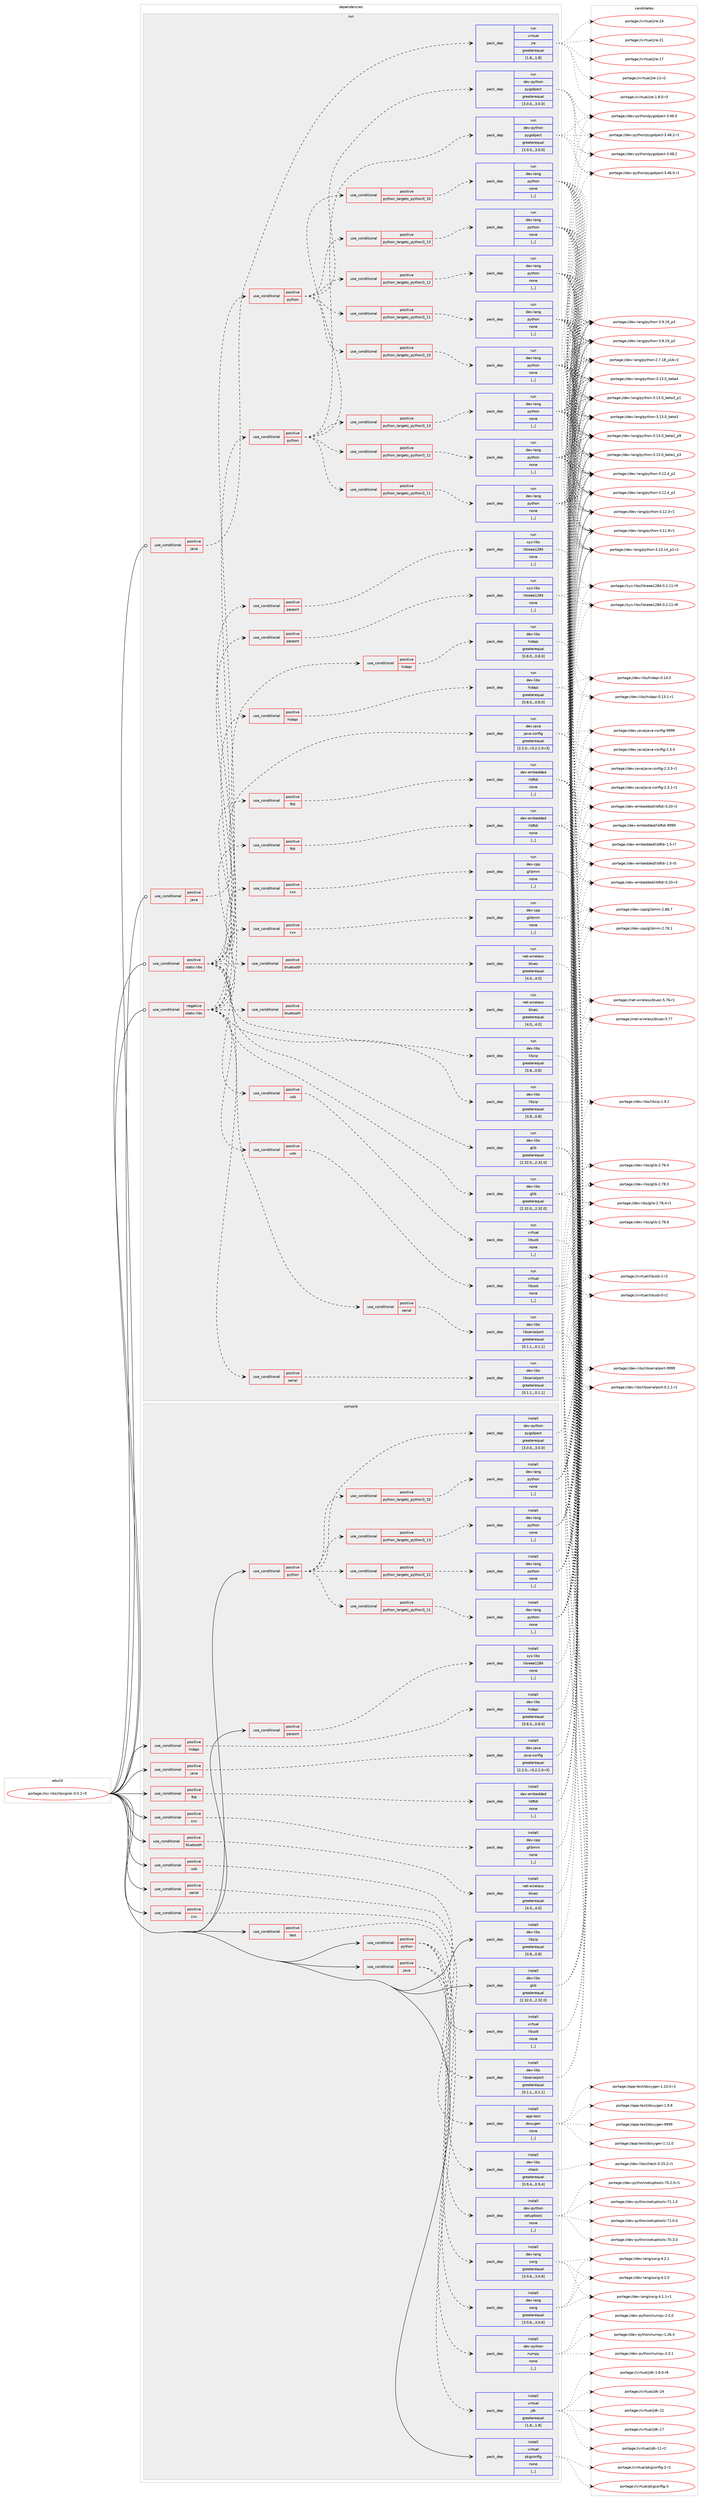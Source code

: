 digraph prolog {

# *************
# Graph options
# *************

newrank=true;
concentrate=true;
compound=true;
graph [rankdir=LR,fontname=Helvetica,fontsize=10,ranksep=1.5];#, ranksep=2.5, nodesep=0.2];
edge  [arrowhead=vee];
node  [fontname=Helvetica,fontsize=10];

# **********
# The ebuild
# **********

subgraph cluster_leftcol {
color=gray;
label=<<i>ebuild</i>>;
id [label="portage://sci-libs/libsigrok-0.5.2-r5", color=red, width=4, href="../sci-libs/libsigrok-0.5.2-r5.svg"];
}

# ****************
# The dependencies
# ****************

subgraph cluster_midcol {
color=gray;
label=<<i>dependencies</i>>;
subgraph cluster_compile {
fillcolor="#eeeeee";
style=filled;
label=<<i>compile</i>>;
subgraph cond339 {
dependency1768 [label=<<TABLE BORDER="0" CELLBORDER="1" CELLSPACING="0" CELLPADDING="4"><TR><TD ROWSPAN="3" CELLPADDING="10">use_conditional</TD></TR><TR><TD>positive</TD></TR><TR><TD>bluetooth</TD></TR></TABLE>>, shape=none, color=red];
subgraph pack1414 {
dependency1769 [label=<<TABLE BORDER="0" CELLBORDER="1" CELLSPACING="0" CELLPADDING="4" WIDTH="220"><TR><TD ROWSPAN="6" CELLPADDING="30">pack_dep</TD></TR><TR><TD WIDTH="110">install</TD></TR><TR><TD>net-wireless</TD></TR><TR><TD>bluez</TD></TR><TR><TD>greaterequal</TD></TR><TR><TD>[4.0,,,4.0]</TD></TR></TABLE>>, shape=none, color=blue];
}
dependency1768:e -> dependency1769:w [weight=20,style="dashed",arrowhead="vee"];
}
id:e -> dependency1768:w [weight=20,style="solid",arrowhead="vee"];
subgraph cond340 {
dependency1770 [label=<<TABLE BORDER="0" CELLBORDER="1" CELLSPACING="0" CELLPADDING="4"><TR><TD ROWSPAN="3" CELLPADDING="10">use_conditional</TD></TR><TR><TD>positive</TD></TR><TR><TD>cxx</TD></TR></TABLE>>, shape=none, color=red];
subgraph pack1415 {
dependency1771 [label=<<TABLE BORDER="0" CELLBORDER="1" CELLSPACING="0" CELLPADDING="4" WIDTH="220"><TR><TD ROWSPAN="6" CELLPADDING="30">pack_dep</TD></TR><TR><TD WIDTH="110">install</TD></TR><TR><TD>app-text</TD></TR><TR><TD>doxygen</TD></TR><TR><TD>none</TD></TR><TR><TD>[,,]</TD></TR></TABLE>>, shape=none, color=blue];
}
dependency1770:e -> dependency1771:w [weight=20,style="dashed",arrowhead="vee"];
}
id:e -> dependency1770:w [weight=20,style="solid",arrowhead="vee"];
subgraph cond341 {
dependency1772 [label=<<TABLE BORDER="0" CELLBORDER="1" CELLSPACING="0" CELLPADDING="4"><TR><TD ROWSPAN="3" CELLPADDING="10">use_conditional</TD></TR><TR><TD>positive</TD></TR><TR><TD>cxx</TD></TR></TABLE>>, shape=none, color=red];
subgraph pack1416 {
dependency1773 [label=<<TABLE BORDER="0" CELLBORDER="1" CELLSPACING="0" CELLPADDING="4" WIDTH="220"><TR><TD ROWSPAN="6" CELLPADDING="30">pack_dep</TD></TR><TR><TD WIDTH="110">install</TD></TR><TR><TD>dev-cpp</TD></TR><TR><TD>glibmm</TD></TR><TR><TD>none</TD></TR><TR><TD>[,,]</TD></TR></TABLE>>, shape=none, color=blue];
}
dependency1772:e -> dependency1773:w [weight=20,style="dashed",arrowhead="vee"];
}
id:e -> dependency1772:w [weight=20,style="solid",arrowhead="vee"];
subgraph cond342 {
dependency1774 [label=<<TABLE BORDER="0" CELLBORDER="1" CELLSPACING="0" CELLPADDING="4"><TR><TD ROWSPAN="3" CELLPADDING="10">use_conditional</TD></TR><TR><TD>positive</TD></TR><TR><TD>ftdi</TD></TR></TABLE>>, shape=none, color=red];
subgraph pack1417 {
dependency1775 [label=<<TABLE BORDER="0" CELLBORDER="1" CELLSPACING="0" CELLPADDING="4" WIDTH="220"><TR><TD ROWSPAN="6" CELLPADDING="30">pack_dep</TD></TR><TR><TD WIDTH="110">install</TD></TR><TR><TD>dev-embedded</TD></TR><TR><TD>libftdi</TD></TR><TR><TD>none</TD></TR><TR><TD>[,,]</TD></TR></TABLE>>, shape=none, color=blue];
}
dependency1774:e -> dependency1775:w [weight=20,style="dashed",arrowhead="vee"];
}
id:e -> dependency1774:w [weight=20,style="solid",arrowhead="vee"];
subgraph cond343 {
dependency1776 [label=<<TABLE BORDER="0" CELLBORDER="1" CELLSPACING="0" CELLPADDING="4"><TR><TD ROWSPAN="3" CELLPADDING="10">use_conditional</TD></TR><TR><TD>positive</TD></TR><TR><TD>hidapi</TD></TR></TABLE>>, shape=none, color=red];
subgraph pack1418 {
dependency1777 [label=<<TABLE BORDER="0" CELLBORDER="1" CELLSPACING="0" CELLPADDING="4" WIDTH="220"><TR><TD ROWSPAN="6" CELLPADDING="30">pack_dep</TD></TR><TR><TD WIDTH="110">install</TD></TR><TR><TD>dev-libs</TD></TR><TR><TD>hidapi</TD></TR><TR><TD>greaterequal</TD></TR><TR><TD>[0.8.0,,,0.8.0]</TD></TR></TABLE>>, shape=none, color=blue];
}
dependency1776:e -> dependency1777:w [weight=20,style="dashed",arrowhead="vee"];
}
id:e -> dependency1776:w [weight=20,style="solid",arrowhead="vee"];
subgraph cond344 {
dependency1778 [label=<<TABLE BORDER="0" CELLBORDER="1" CELLSPACING="0" CELLPADDING="4"><TR><TD ROWSPAN="3" CELLPADDING="10">use_conditional</TD></TR><TR><TD>positive</TD></TR><TR><TD>java</TD></TR></TABLE>>, shape=none, color=red];
subgraph pack1419 {
dependency1779 [label=<<TABLE BORDER="0" CELLBORDER="1" CELLSPACING="0" CELLPADDING="4" WIDTH="220"><TR><TD ROWSPAN="6" CELLPADDING="30">pack_dep</TD></TR><TR><TD WIDTH="110">install</TD></TR><TR><TD>dev-java</TD></TR><TR><TD>java-config</TD></TR><TR><TD>greaterequal</TD></TR><TR><TD>[2.2.0,,-r3,2.2.0-r3]</TD></TR></TABLE>>, shape=none, color=blue];
}
dependency1778:e -> dependency1779:w [weight=20,style="dashed",arrowhead="vee"];
}
id:e -> dependency1778:w [weight=20,style="solid",arrowhead="vee"];
subgraph cond345 {
dependency1780 [label=<<TABLE BORDER="0" CELLBORDER="1" CELLSPACING="0" CELLPADDING="4"><TR><TD ROWSPAN="3" CELLPADDING="10">use_conditional</TD></TR><TR><TD>positive</TD></TR><TR><TD>java</TD></TR></TABLE>>, shape=none, color=red];
subgraph pack1420 {
dependency1781 [label=<<TABLE BORDER="0" CELLBORDER="1" CELLSPACING="0" CELLPADDING="4" WIDTH="220"><TR><TD ROWSPAN="6" CELLPADDING="30">pack_dep</TD></TR><TR><TD WIDTH="110">install</TD></TR><TR><TD>dev-lang</TD></TR><TR><TD>swig</TD></TR><TR><TD>greaterequal</TD></TR><TR><TD>[3.0.6,,,3.0.6]</TD></TR></TABLE>>, shape=none, color=blue];
}
dependency1780:e -> dependency1781:w [weight=20,style="dashed",arrowhead="vee"];
subgraph pack1421 {
dependency1782 [label=<<TABLE BORDER="0" CELLBORDER="1" CELLSPACING="0" CELLPADDING="4" WIDTH="220"><TR><TD ROWSPAN="6" CELLPADDING="30">pack_dep</TD></TR><TR><TD WIDTH="110">install</TD></TR><TR><TD>virtual</TD></TR><TR><TD>jdk</TD></TR><TR><TD>greaterequal</TD></TR><TR><TD>[1.8,,,1.8]</TD></TR></TABLE>>, shape=none, color=blue];
}
dependency1780:e -> dependency1782:w [weight=20,style="dashed",arrowhead="vee"];
}
id:e -> dependency1780:w [weight=20,style="solid",arrowhead="vee"];
subgraph cond346 {
dependency1783 [label=<<TABLE BORDER="0" CELLBORDER="1" CELLSPACING="0" CELLPADDING="4"><TR><TD ROWSPAN="3" CELLPADDING="10">use_conditional</TD></TR><TR><TD>positive</TD></TR><TR><TD>parport</TD></TR></TABLE>>, shape=none, color=red];
subgraph pack1422 {
dependency1784 [label=<<TABLE BORDER="0" CELLBORDER="1" CELLSPACING="0" CELLPADDING="4" WIDTH="220"><TR><TD ROWSPAN="6" CELLPADDING="30">pack_dep</TD></TR><TR><TD WIDTH="110">install</TD></TR><TR><TD>sys-libs</TD></TR><TR><TD>libieee1284</TD></TR><TR><TD>none</TD></TR><TR><TD>[,,]</TD></TR></TABLE>>, shape=none, color=blue];
}
dependency1783:e -> dependency1784:w [weight=20,style="dashed",arrowhead="vee"];
}
id:e -> dependency1783:w [weight=20,style="solid",arrowhead="vee"];
subgraph cond347 {
dependency1785 [label=<<TABLE BORDER="0" CELLBORDER="1" CELLSPACING="0" CELLPADDING="4"><TR><TD ROWSPAN="3" CELLPADDING="10">use_conditional</TD></TR><TR><TD>positive</TD></TR><TR><TD>python</TD></TR></TABLE>>, shape=none, color=red];
subgraph cond348 {
dependency1786 [label=<<TABLE BORDER="0" CELLBORDER="1" CELLSPACING="0" CELLPADDING="4"><TR><TD ROWSPAN="3" CELLPADDING="10">use_conditional</TD></TR><TR><TD>positive</TD></TR><TR><TD>python_targets_python3_10</TD></TR></TABLE>>, shape=none, color=red];
subgraph pack1423 {
dependency1787 [label=<<TABLE BORDER="0" CELLBORDER="1" CELLSPACING="0" CELLPADDING="4" WIDTH="220"><TR><TD ROWSPAN="6" CELLPADDING="30">pack_dep</TD></TR><TR><TD WIDTH="110">install</TD></TR><TR><TD>dev-lang</TD></TR><TR><TD>python</TD></TR><TR><TD>none</TD></TR><TR><TD>[,,]</TD></TR></TABLE>>, shape=none, color=blue];
}
dependency1786:e -> dependency1787:w [weight=20,style="dashed",arrowhead="vee"];
}
dependency1785:e -> dependency1786:w [weight=20,style="dashed",arrowhead="vee"];
subgraph cond349 {
dependency1788 [label=<<TABLE BORDER="0" CELLBORDER="1" CELLSPACING="0" CELLPADDING="4"><TR><TD ROWSPAN="3" CELLPADDING="10">use_conditional</TD></TR><TR><TD>positive</TD></TR><TR><TD>python_targets_python3_11</TD></TR></TABLE>>, shape=none, color=red];
subgraph pack1424 {
dependency1789 [label=<<TABLE BORDER="0" CELLBORDER="1" CELLSPACING="0" CELLPADDING="4" WIDTH="220"><TR><TD ROWSPAN="6" CELLPADDING="30">pack_dep</TD></TR><TR><TD WIDTH="110">install</TD></TR><TR><TD>dev-lang</TD></TR><TR><TD>python</TD></TR><TR><TD>none</TD></TR><TR><TD>[,,]</TD></TR></TABLE>>, shape=none, color=blue];
}
dependency1788:e -> dependency1789:w [weight=20,style="dashed",arrowhead="vee"];
}
dependency1785:e -> dependency1788:w [weight=20,style="dashed",arrowhead="vee"];
subgraph cond350 {
dependency1790 [label=<<TABLE BORDER="0" CELLBORDER="1" CELLSPACING="0" CELLPADDING="4"><TR><TD ROWSPAN="3" CELLPADDING="10">use_conditional</TD></TR><TR><TD>positive</TD></TR><TR><TD>python_targets_python3_12</TD></TR></TABLE>>, shape=none, color=red];
subgraph pack1425 {
dependency1791 [label=<<TABLE BORDER="0" CELLBORDER="1" CELLSPACING="0" CELLPADDING="4" WIDTH="220"><TR><TD ROWSPAN="6" CELLPADDING="30">pack_dep</TD></TR><TR><TD WIDTH="110">install</TD></TR><TR><TD>dev-lang</TD></TR><TR><TD>python</TD></TR><TR><TD>none</TD></TR><TR><TD>[,,]</TD></TR></TABLE>>, shape=none, color=blue];
}
dependency1790:e -> dependency1791:w [weight=20,style="dashed",arrowhead="vee"];
}
dependency1785:e -> dependency1790:w [weight=20,style="dashed",arrowhead="vee"];
subgraph cond351 {
dependency1792 [label=<<TABLE BORDER="0" CELLBORDER="1" CELLSPACING="0" CELLPADDING="4"><TR><TD ROWSPAN="3" CELLPADDING="10">use_conditional</TD></TR><TR><TD>positive</TD></TR><TR><TD>python_targets_python3_13</TD></TR></TABLE>>, shape=none, color=red];
subgraph pack1426 {
dependency1793 [label=<<TABLE BORDER="0" CELLBORDER="1" CELLSPACING="0" CELLPADDING="4" WIDTH="220"><TR><TD ROWSPAN="6" CELLPADDING="30">pack_dep</TD></TR><TR><TD WIDTH="110">install</TD></TR><TR><TD>dev-lang</TD></TR><TR><TD>python</TD></TR><TR><TD>none</TD></TR><TR><TD>[,,]</TD></TR></TABLE>>, shape=none, color=blue];
}
dependency1792:e -> dependency1793:w [weight=20,style="dashed",arrowhead="vee"];
}
dependency1785:e -> dependency1792:w [weight=20,style="dashed",arrowhead="vee"];
subgraph pack1427 {
dependency1794 [label=<<TABLE BORDER="0" CELLBORDER="1" CELLSPACING="0" CELLPADDING="4" WIDTH="220"><TR><TD ROWSPAN="6" CELLPADDING="30">pack_dep</TD></TR><TR><TD WIDTH="110">install</TD></TR><TR><TD>dev-python</TD></TR><TR><TD>pygobject</TD></TR><TR><TD>greaterequal</TD></TR><TR><TD>[3.0.0,,,3.0.0]</TD></TR></TABLE>>, shape=none, color=blue];
}
dependency1785:e -> dependency1794:w [weight=20,style="dashed",arrowhead="vee"];
}
id:e -> dependency1785:w [weight=20,style="solid",arrowhead="vee"];
subgraph cond352 {
dependency1795 [label=<<TABLE BORDER="0" CELLBORDER="1" CELLSPACING="0" CELLPADDING="4"><TR><TD ROWSPAN="3" CELLPADDING="10">use_conditional</TD></TR><TR><TD>positive</TD></TR><TR><TD>python</TD></TR></TABLE>>, shape=none, color=red];
subgraph pack1428 {
dependency1796 [label=<<TABLE BORDER="0" CELLBORDER="1" CELLSPACING="0" CELLPADDING="4" WIDTH="220"><TR><TD ROWSPAN="6" CELLPADDING="30">pack_dep</TD></TR><TR><TD WIDTH="110">install</TD></TR><TR><TD>dev-lang</TD></TR><TR><TD>swig</TD></TR><TR><TD>greaterequal</TD></TR><TR><TD>[3.0.6,,,3.0.6]</TD></TR></TABLE>>, shape=none, color=blue];
}
dependency1795:e -> dependency1796:w [weight=20,style="dashed",arrowhead="vee"];
subgraph pack1429 {
dependency1797 [label=<<TABLE BORDER="0" CELLBORDER="1" CELLSPACING="0" CELLPADDING="4" WIDTH="220"><TR><TD ROWSPAN="6" CELLPADDING="30">pack_dep</TD></TR><TR><TD WIDTH="110">install</TD></TR><TR><TD>dev-python</TD></TR><TR><TD>numpy</TD></TR><TR><TD>none</TD></TR><TR><TD>[,,]</TD></TR></TABLE>>, shape=none, color=blue];
}
dependency1795:e -> dependency1797:w [weight=20,style="dashed",arrowhead="vee"];
subgraph pack1430 {
dependency1798 [label=<<TABLE BORDER="0" CELLBORDER="1" CELLSPACING="0" CELLPADDING="4" WIDTH="220"><TR><TD ROWSPAN="6" CELLPADDING="30">pack_dep</TD></TR><TR><TD WIDTH="110">install</TD></TR><TR><TD>dev-python</TD></TR><TR><TD>setuptools</TD></TR><TR><TD>none</TD></TR><TR><TD>[,,]</TD></TR></TABLE>>, shape=none, color=blue];
}
dependency1795:e -> dependency1798:w [weight=20,style="dashed",arrowhead="vee"];
}
id:e -> dependency1795:w [weight=20,style="solid",arrowhead="vee"];
subgraph cond353 {
dependency1799 [label=<<TABLE BORDER="0" CELLBORDER="1" CELLSPACING="0" CELLPADDING="4"><TR><TD ROWSPAN="3" CELLPADDING="10">use_conditional</TD></TR><TR><TD>positive</TD></TR><TR><TD>serial</TD></TR></TABLE>>, shape=none, color=red];
subgraph pack1431 {
dependency1800 [label=<<TABLE BORDER="0" CELLBORDER="1" CELLSPACING="0" CELLPADDING="4" WIDTH="220"><TR><TD ROWSPAN="6" CELLPADDING="30">pack_dep</TD></TR><TR><TD WIDTH="110">install</TD></TR><TR><TD>dev-libs</TD></TR><TR><TD>libserialport</TD></TR><TR><TD>greaterequal</TD></TR><TR><TD>[0.1.1,,,0.1.1]</TD></TR></TABLE>>, shape=none, color=blue];
}
dependency1799:e -> dependency1800:w [weight=20,style="dashed",arrowhead="vee"];
}
id:e -> dependency1799:w [weight=20,style="solid",arrowhead="vee"];
subgraph cond354 {
dependency1801 [label=<<TABLE BORDER="0" CELLBORDER="1" CELLSPACING="0" CELLPADDING="4"><TR><TD ROWSPAN="3" CELLPADDING="10">use_conditional</TD></TR><TR><TD>positive</TD></TR><TR><TD>test</TD></TR></TABLE>>, shape=none, color=red];
subgraph pack1432 {
dependency1802 [label=<<TABLE BORDER="0" CELLBORDER="1" CELLSPACING="0" CELLPADDING="4" WIDTH="220"><TR><TD ROWSPAN="6" CELLPADDING="30">pack_dep</TD></TR><TR><TD WIDTH="110">install</TD></TR><TR><TD>dev-libs</TD></TR><TR><TD>check</TD></TR><TR><TD>greaterequal</TD></TR><TR><TD>[0.9.4,,,0.9.4]</TD></TR></TABLE>>, shape=none, color=blue];
}
dependency1801:e -> dependency1802:w [weight=20,style="dashed",arrowhead="vee"];
}
id:e -> dependency1801:w [weight=20,style="solid",arrowhead="vee"];
subgraph cond355 {
dependency1803 [label=<<TABLE BORDER="0" CELLBORDER="1" CELLSPACING="0" CELLPADDING="4"><TR><TD ROWSPAN="3" CELLPADDING="10">use_conditional</TD></TR><TR><TD>positive</TD></TR><TR><TD>usb</TD></TR></TABLE>>, shape=none, color=red];
subgraph pack1433 {
dependency1804 [label=<<TABLE BORDER="0" CELLBORDER="1" CELLSPACING="0" CELLPADDING="4" WIDTH="220"><TR><TD ROWSPAN="6" CELLPADDING="30">pack_dep</TD></TR><TR><TD WIDTH="110">install</TD></TR><TR><TD>virtual</TD></TR><TR><TD>libusb</TD></TR><TR><TD>none</TD></TR><TR><TD>[,,]</TD></TR></TABLE>>, shape=none, color=blue];
}
dependency1803:e -> dependency1804:w [weight=20,style="dashed",arrowhead="vee"];
}
id:e -> dependency1803:w [weight=20,style="solid",arrowhead="vee"];
subgraph pack1434 {
dependency1805 [label=<<TABLE BORDER="0" CELLBORDER="1" CELLSPACING="0" CELLPADDING="4" WIDTH="220"><TR><TD ROWSPAN="6" CELLPADDING="30">pack_dep</TD></TR><TR><TD WIDTH="110">install</TD></TR><TR><TD>dev-libs</TD></TR><TR><TD>glib</TD></TR><TR><TD>greaterequal</TD></TR><TR><TD>[2.32.0,,,2.32.0]</TD></TR></TABLE>>, shape=none, color=blue];
}
id:e -> dependency1805:w [weight=20,style="solid",arrowhead="vee"];
subgraph pack1435 {
dependency1806 [label=<<TABLE BORDER="0" CELLBORDER="1" CELLSPACING="0" CELLPADDING="4" WIDTH="220"><TR><TD ROWSPAN="6" CELLPADDING="30">pack_dep</TD></TR><TR><TD WIDTH="110">install</TD></TR><TR><TD>dev-libs</TD></TR><TR><TD>libzip</TD></TR><TR><TD>greaterequal</TD></TR><TR><TD>[0.8,,,0.8]</TD></TR></TABLE>>, shape=none, color=blue];
}
id:e -> dependency1806:w [weight=20,style="solid",arrowhead="vee"];
subgraph pack1436 {
dependency1807 [label=<<TABLE BORDER="0" CELLBORDER="1" CELLSPACING="0" CELLPADDING="4" WIDTH="220"><TR><TD ROWSPAN="6" CELLPADDING="30">pack_dep</TD></TR><TR><TD WIDTH="110">install</TD></TR><TR><TD>virtual</TD></TR><TR><TD>pkgconfig</TD></TR><TR><TD>none</TD></TR><TR><TD>[,,]</TD></TR></TABLE>>, shape=none, color=blue];
}
id:e -> dependency1807:w [weight=20,style="solid",arrowhead="vee"];
}
subgraph cluster_compileandrun {
fillcolor="#eeeeee";
style=filled;
label=<<i>compile and run</i>>;
}
subgraph cluster_run {
fillcolor="#eeeeee";
style=filled;
label=<<i>run</i>>;
subgraph cond356 {
dependency1808 [label=<<TABLE BORDER="0" CELLBORDER="1" CELLSPACING="0" CELLPADDING="4"><TR><TD ROWSPAN="3" CELLPADDING="10">use_conditional</TD></TR><TR><TD>negative</TD></TR><TR><TD>static-libs</TD></TR></TABLE>>, shape=none, color=red];
subgraph pack1437 {
dependency1809 [label=<<TABLE BORDER="0" CELLBORDER="1" CELLSPACING="0" CELLPADDING="4" WIDTH="220"><TR><TD ROWSPAN="6" CELLPADDING="30">pack_dep</TD></TR><TR><TD WIDTH="110">run</TD></TR><TR><TD>dev-libs</TD></TR><TR><TD>glib</TD></TR><TR><TD>greaterequal</TD></TR><TR><TD>[2.32.0,,,2.32.0]</TD></TR></TABLE>>, shape=none, color=blue];
}
dependency1808:e -> dependency1809:w [weight=20,style="dashed",arrowhead="vee"];
subgraph pack1438 {
dependency1810 [label=<<TABLE BORDER="0" CELLBORDER="1" CELLSPACING="0" CELLPADDING="4" WIDTH="220"><TR><TD ROWSPAN="6" CELLPADDING="30">pack_dep</TD></TR><TR><TD WIDTH="110">run</TD></TR><TR><TD>dev-libs</TD></TR><TR><TD>libzip</TD></TR><TR><TD>greaterequal</TD></TR><TR><TD>[0.8,,,0.8]</TD></TR></TABLE>>, shape=none, color=blue];
}
dependency1808:e -> dependency1810:w [weight=20,style="dashed",arrowhead="vee"];
subgraph cond357 {
dependency1811 [label=<<TABLE BORDER="0" CELLBORDER="1" CELLSPACING="0" CELLPADDING="4"><TR><TD ROWSPAN="3" CELLPADDING="10">use_conditional</TD></TR><TR><TD>positive</TD></TR><TR><TD>bluetooth</TD></TR></TABLE>>, shape=none, color=red];
subgraph pack1439 {
dependency1812 [label=<<TABLE BORDER="0" CELLBORDER="1" CELLSPACING="0" CELLPADDING="4" WIDTH="220"><TR><TD ROWSPAN="6" CELLPADDING="30">pack_dep</TD></TR><TR><TD WIDTH="110">run</TD></TR><TR><TD>net-wireless</TD></TR><TR><TD>bluez</TD></TR><TR><TD>greaterequal</TD></TR><TR><TD>[4.0,,,4.0]</TD></TR></TABLE>>, shape=none, color=blue];
}
dependency1811:e -> dependency1812:w [weight=20,style="dashed",arrowhead="vee"];
}
dependency1808:e -> dependency1811:w [weight=20,style="dashed",arrowhead="vee"];
subgraph cond358 {
dependency1813 [label=<<TABLE BORDER="0" CELLBORDER="1" CELLSPACING="0" CELLPADDING="4"><TR><TD ROWSPAN="3" CELLPADDING="10">use_conditional</TD></TR><TR><TD>positive</TD></TR><TR><TD>cxx</TD></TR></TABLE>>, shape=none, color=red];
subgraph pack1440 {
dependency1814 [label=<<TABLE BORDER="0" CELLBORDER="1" CELLSPACING="0" CELLPADDING="4" WIDTH="220"><TR><TD ROWSPAN="6" CELLPADDING="30">pack_dep</TD></TR><TR><TD WIDTH="110">run</TD></TR><TR><TD>dev-cpp</TD></TR><TR><TD>glibmm</TD></TR><TR><TD>none</TD></TR><TR><TD>[,,]</TD></TR></TABLE>>, shape=none, color=blue];
}
dependency1813:e -> dependency1814:w [weight=20,style="dashed",arrowhead="vee"];
}
dependency1808:e -> dependency1813:w [weight=20,style="dashed",arrowhead="vee"];
subgraph cond359 {
dependency1815 [label=<<TABLE BORDER="0" CELLBORDER="1" CELLSPACING="0" CELLPADDING="4"><TR><TD ROWSPAN="3" CELLPADDING="10">use_conditional</TD></TR><TR><TD>positive</TD></TR><TR><TD>ftdi</TD></TR></TABLE>>, shape=none, color=red];
subgraph pack1441 {
dependency1816 [label=<<TABLE BORDER="0" CELLBORDER="1" CELLSPACING="0" CELLPADDING="4" WIDTH="220"><TR><TD ROWSPAN="6" CELLPADDING="30">pack_dep</TD></TR><TR><TD WIDTH="110">run</TD></TR><TR><TD>dev-embedded</TD></TR><TR><TD>libftdi</TD></TR><TR><TD>none</TD></TR><TR><TD>[,,]</TD></TR></TABLE>>, shape=none, color=blue];
}
dependency1815:e -> dependency1816:w [weight=20,style="dashed",arrowhead="vee"];
}
dependency1808:e -> dependency1815:w [weight=20,style="dashed",arrowhead="vee"];
subgraph cond360 {
dependency1817 [label=<<TABLE BORDER="0" CELLBORDER="1" CELLSPACING="0" CELLPADDING="4"><TR><TD ROWSPAN="3" CELLPADDING="10">use_conditional</TD></TR><TR><TD>positive</TD></TR><TR><TD>hidapi</TD></TR></TABLE>>, shape=none, color=red];
subgraph pack1442 {
dependency1818 [label=<<TABLE BORDER="0" CELLBORDER="1" CELLSPACING="0" CELLPADDING="4" WIDTH="220"><TR><TD ROWSPAN="6" CELLPADDING="30">pack_dep</TD></TR><TR><TD WIDTH="110">run</TD></TR><TR><TD>dev-libs</TD></TR><TR><TD>hidapi</TD></TR><TR><TD>greaterequal</TD></TR><TR><TD>[0.8.0,,,0.8.0]</TD></TR></TABLE>>, shape=none, color=blue];
}
dependency1817:e -> dependency1818:w [weight=20,style="dashed",arrowhead="vee"];
}
dependency1808:e -> dependency1817:w [weight=20,style="dashed",arrowhead="vee"];
subgraph cond361 {
dependency1819 [label=<<TABLE BORDER="0" CELLBORDER="1" CELLSPACING="0" CELLPADDING="4"><TR><TD ROWSPAN="3" CELLPADDING="10">use_conditional</TD></TR><TR><TD>positive</TD></TR><TR><TD>parport</TD></TR></TABLE>>, shape=none, color=red];
subgraph pack1443 {
dependency1820 [label=<<TABLE BORDER="0" CELLBORDER="1" CELLSPACING="0" CELLPADDING="4" WIDTH="220"><TR><TD ROWSPAN="6" CELLPADDING="30">pack_dep</TD></TR><TR><TD WIDTH="110">run</TD></TR><TR><TD>sys-libs</TD></TR><TR><TD>libieee1284</TD></TR><TR><TD>none</TD></TR><TR><TD>[,,]</TD></TR></TABLE>>, shape=none, color=blue];
}
dependency1819:e -> dependency1820:w [weight=20,style="dashed",arrowhead="vee"];
}
dependency1808:e -> dependency1819:w [weight=20,style="dashed",arrowhead="vee"];
subgraph cond362 {
dependency1821 [label=<<TABLE BORDER="0" CELLBORDER="1" CELLSPACING="0" CELLPADDING="4"><TR><TD ROWSPAN="3" CELLPADDING="10">use_conditional</TD></TR><TR><TD>positive</TD></TR><TR><TD>python</TD></TR></TABLE>>, shape=none, color=red];
subgraph cond363 {
dependency1822 [label=<<TABLE BORDER="0" CELLBORDER="1" CELLSPACING="0" CELLPADDING="4"><TR><TD ROWSPAN="3" CELLPADDING="10">use_conditional</TD></TR><TR><TD>positive</TD></TR><TR><TD>python_targets_python3_10</TD></TR></TABLE>>, shape=none, color=red];
subgraph pack1444 {
dependency1823 [label=<<TABLE BORDER="0" CELLBORDER="1" CELLSPACING="0" CELLPADDING="4" WIDTH="220"><TR><TD ROWSPAN="6" CELLPADDING="30">pack_dep</TD></TR><TR><TD WIDTH="110">run</TD></TR><TR><TD>dev-lang</TD></TR><TR><TD>python</TD></TR><TR><TD>none</TD></TR><TR><TD>[,,]</TD></TR></TABLE>>, shape=none, color=blue];
}
dependency1822:e -> dependency1823:w [weight=20,style="dashed",arrowhead="vee"];
}
dependency1821:e -> dependency1822:w [weight=20,style="dashed",arrowhead="vee"];
subgraph cond364 {
dependency1824 [label=<<TABLE BORDER="0" CELLBORDER="1" CELLSPACING="0" CELLPADDING="4"><TR><TD ROWSPAN="3" CELLPADDING="10">use_conditional</TD></TR><TR><TD>positive</TD></TR><TR><TD>python_targets_python3_11</TD></TR></TABLE>>, shape=none, color=red];
subgraph pack1445 {
dependency1825 [label=<<TABLE BORDER="0" CELLBORDER="1" CELLSPACING="0" CELLPADDING="4" WIDTH="220"><TR><TD ROWSPAN="6" CELLPADDING="30">pack_dep</TD></TR><TR><TD WIDTH="110">run</TD></TR><TR><TD>dev-lang</TD></TR><TR><TD>python</TD></TR><TR><TD>none</TD></TR><TR><TD>[,,]</TD></TR></TABLE>>, shape=none, color=blue];
}
dependency1824:e -> dependency1825:w [weight=20,style="dashed",arrowhead="vee"];
}
dependency1821:e -> dependency1824:w [weight=20,style="dashed",arrowhead="vee"];
subgraph cond365 {
dependency1826 [label=<<TABLE BORDER="0" CELLBORDER="1" CELLSPACING="0" CELLPADDING="4"><TR><TD ROWSPAN="3" CELLPADDING="10">use_conditional</TD></TR><TR><TD>positive</TD></TR><TR><TD>python_targets_python3_12</TD></TR></TABLE>>, shape=none, color=red];
subgraph pack1446 {
dependency1827 [label=<<TABLE BORDER="0" CELLBORDER="1" CELLSPACING="0" CELLPADDING="4" WIDTH="220"><TR><TD ROWSPAN="6" CELLPADDING="30">pack_dep</TD></TR><TR><TD WIDTH="110">run</TD></TR><TR><TD>dev-lang</TD></TR><TR><TD>python</TD></TR><TR><TD>none</TD></TR><TR><TD>[,,]</TD></TR></TABLE>>, shape=none, color=blue];
}
dependency1826:e -> dependency1827:w [weight=20,style="dashed",arrowhead="vee"];
}
dependency1821:e -> dependency1826:w [weight=20,style="dashed",arrowhead="vee"];
subgraph cond366 {
dependency1828 [label=<<TABLE BORDER="0" CELLBORDER="1" CELLSPACING="0" CELLPADDING="4"><TR><TD ROWSPAN="3" CELLPADDING="10">use_conditional</TD></TR><TR><TD>positive</TD></TR><TR><TD>python_targets_python3_13</TD></TR></TABLE>>, shape=none, color=red];
subgraph pack1447 {
dependency1829 [label=<<TABLE BORDER="0" CELLBORDER="1" CELLSPACING="0" CELLPADDING="4" WIDTH="220"><TR><TD ROWSPAN="6" CELLPADDING="30">pack_dep</TD></TR><TR><TD WIDTH="110">run</TD></TR><TR><TD>dev-lang</TD></TR><TR><TD>python</TD></TR><TR><TD>none</TD></TR><TR><TD>[,,]</TD></TR></TABLE>>, shape=none, color=blue];
}
dependency1828:e -> dependency1829:w [weight=20,style="dashed",arrowhead="vee"];
}
dependency1821:e -> dependency1828:w [weight=20,style="dashed",arrowhead="vee"];
subgraph pack1448 {
dependency1830 [label=<<TABLE BORDER="0" CELLBORDER="1" CELLSPACING="0" CELLPADDING="4" WIDTH="220"><TR><TD ROWSPAN="6" CELLPADDING="30">pack_dep</TD></TR><TR><TD WIDTH="110">run</TD></TR><TR><TD>dev-python</TD></TR><TR><TD>pygobject</TD></TR><TR><TD>greaterequal</TD></TR><TR><TD>[3.0.0,,,3.0.0]</TD></TR></TABLE>>, shape=none, color=blue];
}
dependency1821:e -> dependency1830:w [weight=20,style="dashed",arrowhead="vee"];
}
dependency1808:e -> dependency1821:w [weight=20,style="dashed",arrowhead="vee"];
subgraph cond367 {
dependency1831 [label=<<TABLE BORDER="0" CELLBORDER="1" CELLSPACING="0" CELLPADDING="4"><TR><TD ROWSPAN="3" CELLPADDING="10">use_conditional</TD></TR><TR><TD>positive</TD></TR><TR><TD>serial</TD></TR></TABLE>>, shape=none, color=red];
subgraph pack1449 {
dependency1832 [label=<<TABLE BORDER="0" CELLBORDER="1" CELLSPACING="0" CELLPADDING="4" WIDTH="220"><TR><TD ROWSPAN="6" CELLPADDING="30">pack_dep</TD></TR><TR><TD WIDTH="110">run</TD></TR><TR><TD>dev-libs</TD></TR><TR><TD>libserialport</TD></TR><TR><TD>greaterequal</TD></TR><TR><TD>[0.1.1,,,0.1.1]</TD></TR></TABLE>>, shape=none, color=blue];
}
dependency1831:e -> dependency1832:w [weight=20,style="dashed",arrowhead="vee"];
}
dependency1808:e -> dependency1831:w [weight=20,style="dashed",arrowhead="vee"];
subgraph cond368 {
dependency1833 [label=<<TABLE BORDER="0" CELLBORDER="1" CELLSPACING="0" CELLPADDING="4"><TR><TD ROWSPAN="3" CELLPADDING="10">use_conditional</TD></TR><TR><TD>positive</TD></TR><TR><TD>usb</TD></TR></TABLE>>, shape=none, color=red];
subgraph pack1450 {
dependency1834 [label=<<TABLE BORDER="0" CELLBORDER="1" CELLSPACING="0" CELLPADDING="4" WIDTH="220"><TR><TD ROWSPAN="6" CELLPADDING="30">pack_dep</TD></TR><TR><TD WIDTH="110">run</TD></TR><TR><TD>virtual</TD></TR><TR><TD>libusb</TD></TR><TR><TD>none</TD></TR><TR><TD>[,,]</TD></TR></TABLE>>, shape=none, color=blue];
}
dependency1833:e -> dependency1834:w [weight=20,style="dashed",arrowhead="vee"];
}
dependency1808:e -> dependency1833:w [weight=20,style="dashed",arrowhead="vee"];
}
id:e -> dependency1808:w [weight=20,style="solid",arrowhead="odot"];
subgraph cond369 {
dependency1835 [label=<<TABLE BORDER="0" CELLBORDER="1" CELLSPACING="0" CELLPADDING="4"><TR><TD ROWSPAN="3" CELLPADDING="10">use_conditional</TD></TR><TR><TD>positive</TD></TR><TR><TD>java</TD></TR></TABLE>>, shape=none, color=red];
subgraph pack1451 {
dependency1836 [label=<<TABLE BORDER="0" CELLBORDER="1" CELLSPACING="0" CELLPADDING="4" WIDTH="220"><TR><TD ROWSPAN="6" CELLPADDING="30">pack_dep</TD></TR><TR><TD WIDTH="110">run</TD></TR><TR><TD>dev-java</TD></TR><TR><TD>java-config</TD></TR><TR><TD>greaterequal</TD></TR><TR><TD>[2.2.0,,-r3,2.2.0-r3]</TD></TR></TABLE>>, shape=none, color=blue];
}
dependency1835:e -> dependency1836:w [weight=20,style="dashed",arrowhead="vee"];
}
id:e -> dependency1835:w [weight=20,style="solid",arrowhead="odot"];
subgraph cond370 {
dependency1837 [label=<<TABLE BORDER="0" CELLBORDER="1" CELLSPACING="0" CELLPADDING="4"><TR><TD ROWSPAN="3" CELLPADDING="10">use_conditional</TD></TR><TR><TD>positive</TD></TR><TR><TD>java</TD></TR></TABLE>>, shape=none, color=red];
subgraph pack1452 {
dependency1838 [label=<<TABLE BORDER="0" CELLBORDER="1" CELLSPACING="0" CELLPADDING="4" WIDTH="220"><TR><TD ROWSPAN="6" CELLPADDING="30">pack_dep</TD></TR><TR><TD WIDTH="110">run</TD></TR><TR><TD>virtual</TD></TR><TR><TD>jre</TD></TR><TR><TD>greaterequal</TD></TR><TR><TD>[1.8,,,1.8]</TD></TR></TABLE>>, shape=none, color=blue];
}
dependency1837:e -> dependency1838:w [weight=20,style="dashed",arrowhead="vee"];
}
id:e -> dependency1837:w [weight=20,style="solid",arrowhead="odot"];
subgraph cond371 {
dependency1839 [label=<<TABLE BORDER="0" CELLBORDER="1" CELLSPACING="0" CELLPADDING="4"><TR><TD ROWSPAN="3" CELLPADDING="10">use_conditional</TD></TR><TR><TD>positive</TD></TR><TR><TD>static-libs</TD></TR></TABLE>>, shape=none, color=red];
subgraph pack1453 {
dependency1840 [label=<<TABLE BORDER="0" CELLBORDER="1" CELLSPACING="0" CELLPADDING="4" WIDTH="220"><TR><TD ROWSPAN="6" CELLPADDING="30">pack_dep</TD></TR><TR><TD WIDTH="110">run</TD></TR><TR><TD>dev-libs</TD></TR><TR><TD>glib</TD></TR><TR><TD>greaterequal</TD></TR><TR><TD>[2.32.0,,,2.32.0]</TD></TR></TABLE>>, shape=none, color=blue];
}
dependency1839:e -> dependency1840:w [weight=20,style="dashed",arrowhead="vee"];
subgraph pack1454 {
dependency1841 [label=<<TABLE BORDER="0" CELLBORDER="1" CELLSPACING="0" CELLPADDING="4" WIDTH="220"><TR><TD ROWSPAN="6" CELLPADDING="30">pack_dep</TD></TR><TR><TD WIDTH="110">run</TD></TR><TR><TD>dev-libs</TD></TR><TR><TD>libzip</TD></TR><TR><TD>greaterequal</TD></TR><TR><TD>[0.8,,,0.8]</TD></TR></TABLE>>, shape=none, color=blue];
}
dependency1839:e -> dependency1841:w [weight=20,style="dashed",arrowhead="vee"];
subgraph cond372 {
dependency1842 [label=<<TABLE BORDER="0" CELLBORDER="1" CELLSPACING="0" CELLPADDING="4"><TR><TD ROWSPAN="3" CELLPADDING="10">use_conditional</TD></TR><TR><TD>positive</TD></TR><TR><TD>bluetooth</TD></TR></TABLE>>, shape=none, color=red];
subgraph pack1455 {
dependency1843 [label=<<TABLE BORDER="0" CELLBORDER="1" CELLSPACING="0" CELLPADDING="4" WIDTH="220"><TR><TD ROWSPAN="6" CELLPADDING="30">pack_dep</TD></TR><TR><TD WIDTH="110">run</TD></TR><TR><TD>net-wireless</TD></TR><TR><TD>bluez</TD></TR><TR><TD>greaterequal</TD></TR><TR><TD>[4.0,,,4.0]</TD></TR></TABLE>>, shape=none, color=blue];
}
dependency1842:e -> dependency1843:w [weight=20,style="dashed",arrowhead="vee"];
}
dependency1839:e -> dependency1842:w [weight=20,style="dashed",arrowhead="vee"];
subgraph cond373 {
dependency1844 [label=<<TABLE BORDER="0" CELLBORDER="1" CELLSPACING="0" CELLPADDING="4"><TR><TD ROWSPAN="3" CELLPADDING="10">use_conditional</TD></TR><TR><TD>positive</TD></TR><TR><TD>cxx</TD></TR></TABLE>>, shape=none, color=red];
subgraph pack1456 {
dependency1845 [label=<<TABLE BORDER="0" CELLBORDER="1" CELLSPACING="0" CELLPADDING="4" WIDTH="220"><TR><TD ROWSPAN="6" CELLPADDING="30">pack_dep</TD></TR><TR><TD WIDTH="110">run</TD></TR><TR><TD>dev-cpp</TD></TR><TR><TD>glibmm</TD></TR><TR><TD>none</TD></TR><TR><TD>[,,]</TD></TR></TABLE>>, shape=none, color=blue];
}
dependency1844:e -> dependency1845:w [weight=20,style="dashed",arrowhead="vee"];
}
dependency1839:e -> dependency1844:w [weight=20,style="dashed",arrowhead="vee"];
subgraph cond374 {
dependency1846 [label=<<TABLE BORDER="0" CELLBORDER="1" CELLSPACING="0" CELLPADDING="4"><TR><TD ROWSPAN="3" CELLPADDING="10">use_conditional</TD></TR><TR><TD>positive</TD></TR><TR><TD>ftdi</TD></TR></TABLE>>, shape=none, color=red];
subgraph pack1457 {
dependency1847 [label=<<TABLE BORDER="0" CELLBORDER="1" CELLSPACING="0" CELLPADDING="4" WIDTH="220"><TR><TD ROWSPAN="6" CELLPADDING="30">pack_dep</TD></TR><TR><TD WIDTH="110">run</TD></TR><TR><TD>dev-embedded</TD></TR><TR><TD>libftdi</TD></TR><TR><TD>none</TD></TR><TR><TD>[,,]</TD></TR></TABLE>>, shape=none, color=blue];
}
dependency1846:e -> dependency1847:w [weight=20,style="dashed",arrowhead="vee"];
}
dependency1839:e -> dependency1846:w [weight=20,style="dashed",arrowhead="vee"];
subgraph cond375 {
dependency1848 [label=<<TABLE BORDER="0" CELLBORDER="1" CELLSPACING="0" CELLPADDING="4"><TR><TD ROWSPAN="3" CELLPADDING="10">use_conditional</TD></TR><TR><TD>positive</TD></TR><TR><TD>hidapi</TD></TR></TABLE>>, shape=none, color=red];
subgraph pack1458 {
dependency1849 [label=<<TABLE BORDER="0" CELLBORDER="1" CELLSPACING="0" CELLPADDING="4" WIDTH="220"><TR><TD ROWSPAN="6" CELLPADDING="30">pack_dep</TD></TR><TR><TD WIDTH="110">run</TD></TR><TR><TD>dev-libs</TD></TR><TR><TD>hidapi</TD></TR><TR><TD>greaterequal</TD></TR><TR><TD>[0.8.0,,,0.8.0]</TD></TR></TABLE>>, shape=none, color=blue];
}
dependency1848:e -> dependency1849:w [weight=20,style="dashed",arrowhead="vee"];
}
dependency1839:e -> dependency1848:w [weight=20,style="dashed",arrowhead="vee"];
subgraph cond376 {
dependency1850 [label=<<TABLE BORDER="0" CELLBORDER="1" CELLSPACING="0" CELLPADDING="4"><TR><TD ROWSPAN="3" CELLPADDING="10">use_conditional</TD></TR><TR><TD>positive</TD></TR><TR><TD>parport</TD></TR></TABLE>>, shape=none, color=red];
subgraph pack1459 {
dependency1851 [label=<<TABLE BORDER="0" CELLBORDER="1" CELLSPACING="0" CELLPADDING="4" WIDTH="220"><TR><TD ROWSPAN="6" CELLPADDING="30">pack_dep</TD></TR><TR><TD WIDTH="110">run</TD></TR><TR><TD>sys-libs</TD></TR><TR><TD>libieee1284</TD></TR><TR><TD>none</TD></TR><TR><TD>[,,]</TD></TR></TABLE>>, shape=none, color=blue];
}
dependency1850:e -> dependency1851:w [weight=20,style="dashed",arrowhead="vee"];
}
dependency1839:e -> dependency1850:w [weight=20,style="dashed",arrowhead="vee"];
subgraph cond377 {
dependency1852 [label=<<TABLE BORDER="0" CELLBORDER="1" CELLSPACING="0" CELLPADDING="4"><TR><TD ROWSPAN="3" CELLPADDING="10">use_conditional</TD></TR><TR><TD>positive</TD></TR><TR><TD>python</TD></TR></TABLE>>, shape=none, color=red];
subgraph cond378 {
dependency1853 [label=<<TABLE BORDER="0" CELLBORDER="1" CELLSPACING="0" CELLPADDING="4"><TR><TD ROWSPAN="3" CELLPADDING="10">use_conditional</TD></TR><TR><TD>positive</TD></TR><TR><TD>python_targets_python3_10</TD></TR></TABLE>>, shape=none, color=red];
subgraph pack1460 {
dependency1854 [label=<<TABLE BORDER="0" CELLBORDER="1" CELLSPACING="0" CELLPADDING="4" WIDTH="220"><TR><TD ROWSPAN="6" CELLPADDING="30">pack_dep</TD></TR><TR><TD WIDTH="110">run</TD></TR><TR><TD>dev-lang</TD></TR><TR><TD>python</TD></TR><TR><TD>none</TD></TR><TR><TD>[,,]</TD></TR></TABLE>>, shape=none, color=blue];
}
dependency1853:e -> dependency1854:w [weight=20,style="dashed",arrowhead="vee"];
}
dependency1852:e -> dependency1853:w [weight=20,style="dashed",arrowhead="vee"];
subgraph cond379 {
dependency1855 [label=<<TABLE BORDER="0" CELLBORDER="1" CELLSPACING="0" CELLPADDING="4"><TR><TD ROWSPAN="3" CELLPADDING="10">use_conditional</TD></TR><TR><TD>positive</TD></TR><TR><TD>python_targets_python3_11</TD></TR></TABLE>>, shape=none, color=red];
subgraph pack1461 {
dependency1856 [label=<<TABLE BORDER="0" CELLBORDER="1" CELLSPACING="0" CELLPADDING="4" WIDTH="220"><TR><TD ROWSPAN="6" CELLPADDING="30">pack_dep</TD></TR><TR><TD WIDTH="110">run</TD></TR><TR><TD>dev-lang</TD></TR><TR><TD>python</TD></TR><TR><TD>none</TD></TR><TR><TD>[,,]</TD></TR></TABLE>>, shape=none, color=blue];
}
dependency1855:e -> dependency1856:w [weight=20,style="dashed",arrowhead="vee"];
}
dependency1852:e -> dependency1855:w [weight=20,style="dashed",arrowhead="vee"];
subgraph cond380 {
dependency1857 [label=<<TABLE BORDER="0" CELLBORDER="1" CELLSPACING="0" CELLPADDING="4"><TR><TD ROWSPAN="3" CELLPADDING="10">use_conditional</TD></TR><TR><TD>positive</TD></TR><TR><TD>python_targets_python3_12</TD></TR></TABLE>>, shape=none, color=red];
subgraph pack1462 {
dependency1858 [label=<<TABLE BORDER="0" CELLBORDER="1" CELLSPACING="0" CELLPADDING="4" WIDTH="220"><TR><TD ROWSPAN="6" CELLPADDING="30">pack_dep</TD></TR><TR><TD WIDTH="110">run</TD></TR><TR><TD>dev-lang</TD></TR><TR><TD>python</TD></TR><TR><TD>none</TD></TR><TR><TD>[,,]</TD></TR></TABLE>>, shape=none, color=blue];
}
dependency1857:e -> dependency1858:w [weight=20,style="dashed",arrowhead="vee"];
}
dependency1852:e -> dependency1857:w [weight=20,style="dashed",arrowhead="vee"];
subgraph cond381 {
dependency1859 [label=<<TABLE BORDER="0" CELLBORDER="1" CELLSPACING="0" CELLPADDING="4"><TR><TD ROWSPAN="3" CELLPADDING="10">use_conditional</TD></TR><TR><TD>positive</TD></TR><TR><TD>python_targets_python3_13</TD></TR></TABLE>>, shape=none, color=red];
subgraph pack1463 {
dependency1860 [label=<<TABLE BORDER="0" CELLBORDER="1" CELLSPACING="0" CELLPADDING="4" WIDTH="220"><TR><TD ROWSPAN="6" CELLPADDING="30">pack_dep</TD></TR><TR><TD WIDTH="110">run</TD></TR><TR><TD>dev-lang</TD></TR><TR><TD>python</TD></TR><TR><TD>none</TD></TR><TR><TD>[,,]</TD></TR></TABLE>>, shape=none, color=blue];
}
dependency1859:e -> dependency1860:w [weight=20,style="dashed",arrowhead="vee"];
}
dependency1852:e -> dependency1859:w [weight=20,style="dashed",arrowhead="vee"];
subgraph pack1464 {
dependency1861 [label=<<TABLE BORDER="0" CELLBORDER="1" CELLSPACING="0" CELLPADDING="4" WIDTH="220"><TR><TD ROWSPAN="6" CELLPADDING="30">pack_dep</TD></TR><TR><TD WIDTH="110">run</TD></TR><TR><TD>dev-python</TD></TR><TR><TD>pygobject</TD></TR><TR><TD>greaterequal</TD></TR><TR><TD>[3.0.0,,,3.0.0]</TD></TR></TABLE>>, shape=none, color=blue];
}
dependency1852:e -> dependency1861:w [weight=20,style="dashed",arrowhead="vee"];
}
dependency1839:e -> dependency1852:w [weight=20,style="dashed",arrowhead="vee"];
subgraph cond382 {
dependency1862 [label=<<TABLE BORDER="0" CELLBORDER="1" CELLSPACING="0" CELLPADDING="4"><TR><TD ROWSPAN="3" CELLPADDING="10">use_conditional</TD></TR><TR><TD>positive</TD></TR><TR><TD>serial</TD></TR></TABLE>>, shape=none, color=red];
subgraph pack1465 {
dependency1863 [label=<<TABLE BORDER="0" CELLBORDER="1" CELLSPACING="0" CELLPADDING="4" WIDTH="220"><TR><TD ROWSPAN="6" CELLPADDING="30">pack_dep</TD></TR><TR><TD WIDTH="110">run</TD></TR><TR><TD>dev-libs</TD></TR><TR><TD>libserialport</TD></TR><TR><TD>greaterequal</TD></TR><TR><TD>[0.1.1,,,0.1.1]</TD></TR></TABLE>>, shape=none, color=blue];
}
dependency1862:e -> dependency1863:w [weight=20,style="dashed",arrowhead="vee"];
}
dependency1839:e -> dependency1862:w [weight=20,style="dashed",arrowhead="vee"];
subgraph cond383 {
dependency1864 [label=<<TABLE BORDER="0" CELLBORDER="1" CELLSPACING="0" CELLPADDING="4"><TR><TD ROWSPAN="3" CELLPADDING="10">use_conditional</TD></TR><TR><TD>positive</TD></TR><TR><TD>usb</TD></TR></TABLE>>, shape=none, color=red];
subgraph pack1466 {
dependency1865 [label=<<TABLE BORDER="0" CELLBORDER="1" CELLSPACING="0" CELLPADDING="4" WIDTH="220"><TR><TD ROWSPAN="6" CELLPADDING="30">pack_dep</TD></TR><TR><TD WIDTH="110">run</TD></TR><TR><TD>virtual</TD></TR><TR><TD>libusb</TD></TR><TR><TD>none</TD></TR><TR><TD>[,,]</TD></TR></TABLE>>, shape=none, color=blue];
}
dependency1864:e -> dependency1865:w [weight=20,style="dashed",arrowhead="vee"];
}
dependency1839:e -> dependency1864:w [weight=20,style="dashed",arrowhead="vee"];
}
id:e -> dependency1839:w [weight=20,style="solid",arrowhead="odot"];
}
}

# **************
# The candidates
# **************

subgraph cluster_choices {
rank=same;
color=gray;
label=<<i>candidates</i>>;

subgraph choice1414 {
color=black;
nodesep=1;
choice1101011164511910511410110810111511547981081171011224553465555 [label="portage://net-wireless/bluez-5.77", color=red, width=4,href="../net-wireless/bluez-5.77.svg"];
choice11010111645119105114101108101115115479810811710112245534655544511449 [label="portage://net-wireless/bluez-5.76-r1", color=red, width=4,href="../net-wireless/bluez-5.76-r1.svg"];
dependency1769:e -> choice1101011164511910511410110810111511547981081171011224553465555:w [style=dotted,weight="100"];
dependency1769:e -> choice11010111645119105114101108101115115479810811710112245534655544511449:w [style=dotted,weight="100"];
}
subgraph choice1415 {
color=black;
nodesep=1;
choice9711211245116101120116471001111201211031011104557575757 [label="portage://app-text/doxygen-9999", color=red, width=4,href="../app-text/doxygen-9999.svg"];
choice97112112451161011201164710011112012110310111045494649494648 [label="portage://app-text/doxygen-1.11.0", color=red, width=4,href="../app-text/doxygen-1.11.0.svg"];
choice971121124511610112011647100111120121103101110454946494846484511449 [label="portage://app-text/doxygen-1.10.0-r1", color=red, width=4,href="../app-text/doxygen-1.10.0-r1.svg"];
choice971121124511610112011647100111120121103101110454946574656 [label="portage://app-text/doxygen-1.9.8", color=red, width=4,href="../app-text/doxygen-1.9.8.svg"];
dependency1771:e -> choice9711211245116101120116471001111201211031011104557575757:w [style=dotted,weight="100"];
dependency1771:e -> choice97112112451161011201164710011112012110310111045494649494648:w [style=dotted,weight="100"];
dependency1771:e -> choice971121124511610112011647100111120121103101110454946494846484511449:w [style=dotted,weight="100"];
dependency1771:e -> choice971121124511610112011647100111120121103101110454946574656:w [style=dotted,weight="100"];
}
subgraph choice1416 {
color=black;
nodesep=1;
choice1001011184599112112471031081059810910945504655564649 [label="portage://dev-cpp/glibmm-2.78.1", color=red, width=4,href="../dev-cpp/glibmm-2.78.1.svg"];
choice1001011184599112112471031081059810910945504654544655 [label="portage://dev-cpp/glibmm-2.66.7", color=red, width=4,href="../dev-cpp/glibmm-2.66.7.svg"];
dependency1773:e -> choice1001011184599112112471031081059810910945504655564649:w [style=dotted,weight="100"];
dependency1773:e -> choice1001011184599112112471031081059810910945504654544655:w [style=dotted,weight="100"];
}
subgraph choice1417 {
color=black;
nodesep=1;
choice100101118451011099810110010010110047108105981021161001054557575757 [label="portage://dev-embedded/libftdi-9999", color=red, width=4,href="../dev-embedded/libftdi-9999.svg"];
choice10010111845101109981011001001011004710810598102116100105454946534511455 [label="portage://dev-embedded/libftdi-1.5-r7", color=red, width=4,href="../dev-embedded/libftdi-1.5-r7.svg"];
choice10010111845101109981011001001011004710810598102116100105454946534511453 [label="portage://dev-embedded/libftdi-1.5-r5", color=red, width=4,href="../dev-embedded/libftdi-1.5-r5.svg"];
choice1001011184510110998101100100101100471081059810211610010545484650484511451 [label="portage://dev-embedded/libftdi-0.20-r3", color=red, width=4,href="../dev-embedded/libftdi-0.20-r3.svg"];
choice1001011184510110998101100100101100471081059810211610010545484650484511450 [label="portage://dev-embedded/libftdi-0.20-r2", color=red, width=4,href="../dev-embedded/libftdi-0.20-r2.svg"];
dependency1775:e -> choice100101118451011099810110010010110047108105981021161001054557575757:w [style=dotted,weight="100"];
dependency1775:e -> choice10010111845101109981011001001011004710810598102116100105454946534511455:w [style=dotted,weight="100"];
dependency1775:e -> choice10010111845101109981011001001011004710810598102116100105454946534511453:w [style=dotted,weight="100"];
dependency1775:e -> choice1001011184510110998101100100101100471081059810211610010545484650484511451:w [style=dotted,weight="100"];
dependency1775:e -> choice1001011184510110998101100100101100471081059810211610010545484650484511450:w [style=dotted,weight="100"];
}
subgraph choice1418 {
color=black;
nodesep=1;
choice1001011184510810598115471041051009711210545484649524648 [label="portage://dev-libs/hidapi-0.14.0", color=red, width=4,href="../dev-libs/hidapi-0.14.0.svg"];
choice10010111845108105981154710410510097112105454846495146494511449 [label="portage://dev-libs/hidapi-0.13.1-r1", color=red, width=4,href="../dev-libs/hidapi-0.13.1-r1.svg"];
dependency1777:e -> choice1001011184510810598115471041051009711210545484649524648:w [style=dotted,weight="100"];
dependency1777:e -> choice10010111845108105981154710410510097112105454846495146494511449:w [style=dotted,weight="100"];
}
subgraph choice1419 {
color=black;
nodesep=1;
choice10010111845106971189747106971189745991111101021051034557575757 [label="portage://dev-java/java-config-9999", color=red, width=4,href="../dev-java/java-config-9999.svg"];
choice1001011184510697118974710697118974599111110102105103455046514652 [label="portage://dev-java/java-config-2.3.4", color=red, width=4,href="../dev-java/java-config-2.3.4.svg"];
choice10010111845106971189747106971189745991111101021051034550465146514511449 [label="portage://dev-java/java-config-2.3.3-r1", color=red, width=4,href="../dev-java/java-config-2.3.3-r1.svg"];
choice10010111845106971189747106971189745991111101021051034550465146494511449 [label="portage://dev-java/java-config-2.3.1-r1", color=red, width=4,href="../dev-java/java-config-2.3.1-r1.svg"];
dependency1779:e -> choice10010111845106971189747106971189745991111101021051034557575757:w [style=dotted,weight="100"];
dependency1779:e -> choice1001011184510697118974710697118974599111110102105103455046514652:w [style=dotted,weight="100"];
dependency1779:e -> choice10010111845106971189747106971189745991111101021051034550465146514511449:w [style=dotted,weight="100"];
dependency1779:e -> choice10010111845106971189747106971189745991111101021051034550465146494511449:w [style=dotted,weight="100"];
}
subgraph choice1420 {
color=black;
nodesep=1;
choice100101118451089711010347115119105103455246504649 [label="portage://dev-lang/swig-4.2.1", color=red, width=4,href="../dev-lang/swig-4.2.1.svg"];
choice100101118451089711010347115119105103455246504648 [label="portage://dev-lang/swig-4.2.0", color=red, width=4,href="../dev-lang/swig-4.2.0.svg"];
choice1001011184510897110103471151191051034552464946494511449 [label="portage://dev-lang/swig-4.1.1-r1", color=red, width=4,href="../dev-lang/swig-4.1.1-r1.svg"];
dependency1781:e -> choice100101118451089711010347115119105103455246504649:w [style=dotted,weight="100"];
dependency1781:e -> choice100101118451089711010347115119105103455246504648:w [style=dotted,weight="100"];
dependency1781:e -> choice1001011184510897110103471151191051034552464946494511449:w [style=dotted,weight="100"];
}
subgraph choice1421 {
color=black;
nodesep=1;
choice1181051141161179710847106100107455052 [label="portage://virtual/jdk-24", color=red, width=4,href="../virtual/jdk-24.svg"];
choice1181051141161179710847106100107455049 [label="portage://virtual/jdk-21", color=red, width=4,href="../virtual/jdk-21.svg"];
choice1181051141161179710847106100107454955 [label="portage://virtual/jdk-17", color=red, width=4,href="../virtual/jdk-17.svg"];
choice11810511411611797108471061001074549494511450 [label="portage://virtual/jdk-11-r2", color=red, width=4,href="../virtual/jdk-11-r2.svg"];
choice11810511411611797108471061001074549465646484511457 [label="portage://virtual/jdk-1.8.0-r9", color=red, width=4,href="../virtual/jdk-1.8.0-r9.svg"];
dependency1782:e -> choice1181051141161179710847106100107455052:w [style=dotted,weight="100"];
dependency1782:e -> choice1181051141161179710847106100107455049:w [style=dotted,weight="100"];
dependency1782:e -> choice1181051141161179710847106100107454955:w [style=dotted,weight="100"];
dependency1782:e -> choice11810511411611797108471061001074549494511450:w [style=dotted,weight="100"];
dependency1782:e -> choice11810511411611797108471061001074549465646484511457:w [style=dotted,weight="100"];
}
subgraph choice1422 {
color=black;
nodesep=1;
choice1151211154510810598115471081059810510110110149505652454846504649494511457 [label="portage://sys-libs/libieee1284-0.2.11-r9", color=red, width=4,href="../sys-libs/libieee1284-0.2.11-r9.svg"];
choice1151211154510810598115471081059810510110110149505652454846504649494511456 [label="portage://sys-libs/libieee1284-0.2.11-r8", color=red, width=4,href="../sys-libs/libieee1284-0.2.11-r8.svg"];
dependency1784:e -> choice1151211154510810598115471081059810510110110149505652454846504649494511457:w [style=dotted,weight="100"];
dependency1784:e -> choice1151211154510810598115471081059810510110110149505652454846504649494511456:w [style=dotted,weight="100"];
}
subgraph choice1423 {
color=black;
nodesep=1;
choice1001011184510897110103471121211161041111104551464951464895981011169752 [label="portage://dev-lang/python-3.13.0_beta4", color=red, width=4,href="../dev-lang/python-3.13.0_beta4.svg"];
choice10010111845108971101034711212111610411111045514649514648959810111697519511249 [label="portage://dev-lang/python-3.13.0_beta3_p1", color=red, width=4,href="../dev-lang/python-3.13.0_beta3_p1.svg"];
choice1001011184510897110103471121211161041111104551464951464895981011169751 [label="portage://dev-lang/python-3.13.0_beta3", color=red, width=4,href="../dev-lang/python-3.13.0_beta3.svg"];
choice10010111845108971101034711212111610411111045514649514648959810111697509511257 [label="portage://dev-lang/python-3.13.0_beta2_p9", color=red, width=4,href="../dev-lang/python-3.13.0_beta2_p9.svg"];
choice10010111845108971101034711212111610411111045514649514648959810111697499511251 [label="portage://dev-lang/python-3.13.0_beta1_p3", color=red, width=4,href="../dev-lang/python-3.13.0_beta1_p3.svg"];
choice100101118451089711010347112121116104111110455146495046529511250 [label="portage://dev-lang/python-3.12.4_p2", color=red, width=4,href="../dev-lang/python-3.12.4_p2.svg"];
choice100101118451089711010347112121116104111110455146495046529511249 [label="portage://dev-lang/python-3.12.4_p1", color=red, width=4,href="../dev-lang/python-3.12.4_p1.svg"];
choice100101118451089711010347112121116104111110455146495046514511449 [label="portage://dev-lang/python-3.12.3-r1", color=red, width=4,href="../dev-lang/python-3.12.3-r1.svg"];
choice100101118451089711010347112121116104111110455146494946574511449 [label="portage://dev-lang/python-3.11.9-r1", color=red, width=4,href="../dev-lang/python-3.11.9-r1.svg"];
choice100101118451089711010347112121116104111110455146494846495295112494511449 [label="portage://dev-lang/python-3.10.14_p1-r1", color=red, width=4,href="../dev-lang/python-3.10.14_p1-r1.svg"];
choice100101118451089711010347112121116104111110455146574649579511251 [label="portage://dev-lang/python-3.9.19_p3", color=red, width=4,href="../dev-lang/python-3.9.19_p3.svg"];
choice100101118451089711010347112121116104111110455146564649579511250 [label="portage://dev-lang/python-3.8.19_p2", color=red, width=4,href="../dev-lang/python-3.8.19_p2.svg"];
choice100101118451089711010347112121116104111110455046554649569511249544511450 [label="portage://dev-lang/python-2.7.18_p16-r2", color=red, width=4,href="../dev-lang/python-2.7.18_p16-r2.svg"];
dependency1787:e -> choice1001011184510897110103471121211161041111104551464951464895981011169752:w [style=dotted,weight="100"];
dependency1787:e -> choice10010111845108971101034711212111610411111045514649514648959810111697519511249:w [style=dotted,weight="100"];
dependency1787:e -> choice1001011184510897110103471121211161041111104551464951464895981011169751:w [style=dotted,weight="100"];
dependency1787:e -> choice10010111845108971101034711212111610411111045514649514648959810111697509511257:w [style=dotted,weight="100"];
dependency1787:e -> choice10010111845108971101034711212111610411111045514649514648959810111697499511251:w [style=dotted,weight="100"];
dependency1787:e -> choice100101118451089711010347112121116104111110455146495046529511250:w [style=dotted,weight="100"];
dependency1787:e -> choice100101118451089711010347112121116104111110455146495046529511249:w [style=dotted,weight="100"];
dependency1787:e -> choice100101118451089711010347112121116104111110455146495046514511449:w [style=dotted,weight="100"];
dependency1787:e -> choice100101118451089711010347112121116104111110455146494946574511449:w [style=dotted,weight="100"];
dependency1787:e -> choice100101118451089711010347112121116104111110455146494846495295112494511449:w [style=dotted,weight="100"];
dependency1787:e -> choice100101118451089711010347112121116104111110455146574649579511251:w [style=dotted,weight="100"];
dependency1787:e -> choice100101118451089711010347112121116104111110455146564649579511250:w [style=dotted,weight="100"];
dependency1787:e -> choice100101118451089711010347112121116104111110455046554649569511249544511450:w [style=dotted,weight="100"];
}
subgraph choice1424 {
color=black;
nodesep=1;
choice1001011184510897110103471121211161041111104551464951464895981011169752 [label="portage://dev-lang/python-3.13.0_beta4", color=red, width=4,href="../dev-lang/python-3.13.0_beta4.svg"];
choice10010111845108971101034711212111610411111045514649514648959810111697519511249 [label="portage://dev-lang/python-3.13.0_beta3_p1", color=red, width=4,href="../dev-lang/python-3.13.0_beta3_p1.svg"];
choice1001011184510897110103471121211161041111104551464951464895981011169751 [label="portage://dev-lang/python-3.13.0_beta3", color=red, width=4,href="../dev-lang/python-3.13.0_beta3.svg"];
choice10010111845108971101034711212111610411111045514649514648959810111697509511257 [label="portage://dev-lang/python-3.13.0_beta2_p9", color=red, width=4,href="../dev-lang/python-3.13.0_beta2_p9.svg"];
choice10010111845108971101034711212111610411111045514649514648959810111697499511251 [label="portage://dev-lang/python-3.13.0_beta1_p3", color=red, width=4,href="../dev-lang/python-3.13.0_beta1_p3.svg"];
choice100101118451089711010347112121116104111110455146495046529511250 [label="portage://dev-lang/python-3.12.4_p2", color=red, width=4,href="../dev-lang/python-3.12.4_p2.svg"];
choice100101118451089711010347112121116104111110455146495046529511249 [label="portage://dev-lang/python-3.12.4_p1", color=red, width=4,href="../dev-lang/python-3.12.4_p1.svg"];
choice100101118451089711010347112121116104111110455146495046514511449 [label="portage://dev-lang/python-3.12.3-r1", color=red, width=4,href="../dev-lang/python-3.12.3-r1.svg"];
choice100101118451089711010347112121116104111110455146494946574511449 [label="portage://dev-lang/python-3.11.9-r1", color=red, width=4,href="../dev-lang/python-3.11.9-r1.svg"];
choice100101118451089711010347112121116104111110455146494846495295112494511449 [label="portage://dev-lang/python-3.10.14_p1-r1", color=red, width=4,href="../dev-lang/python-3.10.14_p1-r1.svg"];
choice100101118451089711010347112121116104111110455146574649579511251 [label="portage://dev-lang/python-3.9.19_p3", color=red, width=4,href="../dev-lang/python-3.9.19_p3.svg"];
choice100101118451089711010347112121116104111110455146564649579511250 [label="portage://dev-lang/python-3.8.19_p2", color=red, width=4,href="../dev-lang/python-3.8.19_p2.svg"];
choice100101118451089711010347112121116104111110455046554649569511249544511450 [label="portage://dev-lang/python-2.7.18_p16-r2", color=red, width=4,href="../dev-lang/python-2.7.18_p16-r2.svg"];
dependency1789:e -> choice1001011184510897110103471121211161041111104551464951464895981011169752:w [style=dotted,weight="100"];
dependency1789:e -> choice10010111845108971101034711212111610411111045514649514648959810111697519511249:w [style=dotted,weight="100"];
dependency1789:e -> choice1001011184510897110103471121211161041111104551464951464895981011169751:w [style=dotted,weight="100"];
dependency1789:e -> choice10010111845108971101034711212111610411111045514649514648959810111697509511257:w [style=dotted,weight="100"];
dependency1789:e -> choice10010111845108971101034711212111610411111045514649514648959810111697499511251:w [style=dotted,weight="100"];
dependency1789:e -> choice100101118451089711010347112121116104111110455146495046529511250:w [style=dotted,weight="100"];
dependency1789:e -> choice100101118451089711010347112121116104111110455146495046529511249:w [style=dotted,weight="100"];
dependency1789:e -> choice100101118451089711010347112121116104111110455146495046514511449:w [style=dotted,weight="100"];
dependency1789:e -> choice100101118451089711010347112121116104111110455146494946574511449:w [style=dotted,weight="100"];
dependency1789:e -> choice100101118451089711010347112121116104111110455146494846495295112494511449:w [style=dotted,weight="100"];
dependency1789:e -> choice100101118451089711010347112121116104111110455146574649579511251:w [style=dotted,weight="100"];
dependency1789:e -> choice100101118451089711010347112121116104111110455146564649579511250:w [style=dotted,weight="100"];
dependency1789:e -> choice100101118451089711010347112121116104111110455046554649569511249544511450:w [style=dotted,weight="100"];
}
subgraph choice1425 {
color=black;
nodesep=1;
choice1001011184510897110103471121211161041111104551464951464895981011169752 [label="portage://dev-lang/python-3.13.0_beta4", color=red, width=4,href="../dev-lang/python-3.13.0_beta4.svg"];
choice10010111845108971101034711212111610411111045514649514648959810111697519511249 [label="portage://dev-lang/python-3.13.0_beta3_p1", color=red, width=4,href="../dev-lang/python-3.13.0_beta3_p1.svg"];
choice1001011184510897110103471121211161041111104551464951464895981011169751 [label="portage://dev-lang/python-3.13.0_beta3", color=red, width=4,href="../dev-lang/python-3.13.0_beta3.svg"];
choice10010111845108971101034711212111610411111045514649514648959810111697509511257 [label="portage://dev-lang/python-3.13.0_beta2_p9", color=red, width=4,href="../dev-lang/python-3.13.0_beta2_p9.svg"];
choice10010111845108971101034711212111610411111045514649514648959810111697499511251 [label="portage://dev-lang/python-3.13.0_beta1_p3", color=red, width=4,href="../dev-lang/python-3.13.0_beta1_p3.svg"];
choice100101118451089711010347112121116104111110455146495046529511250 [label="portage://dev-lang/python-3.12.4_p2", color=red, width=4,href="../dev-lang/python-3.12.4_p2.svg"];
choice100101118451089711010347112121116104111110455146495046529511249 [label="portage://dev-lang/python-3.12.4_p1", color=red, width=4,href="../dev-lang/python-3.12.4_p1.svg"];
choice100101118451089711010347112121116104111110455146495046514511449 [label="portage://dev-lang/python-3.12.3-r1", color=red, width=4,href="../dev-lang/python-3.12.3-r1.svg"];
choice100101118451089711010347112121116104111110455146494946574511449 [label="portage://dev-lang/python-3.11.9-r1", color=red, width=4,href="../dev-lang/python-3.11.9-r1.svg"];
choice100101118451089711010347112121116104111110455146494846495295112494511449 [label="portage://dev-lang/python-3.10.14_p1-r1", color=red, width=4,href="../dev-lang/python-3.10.14_p1-r1.svg"];
choice100101118451089711010347112121116104111110455146574649579511251 [label="portage://dev-lang/python-3.9.19_p3", color=red, width=4,href="../dev-lang/python-3.9.19_p3.svg"];
choice100101118451089711010347112121116104111110455146564649579511250 [label="portage://dev-lang/python-3.8.19_p2", color=red, width=4,href="../dev-lang/python-3.8.19_p2.svg"];
choice100101118451089711010347112121116104111110455046554649569511249544511450 [label="portage://dev-lang/python-2.7.18_p16-r2", color=red, width=4,href="../dev-lang/python-2.7.18_p16-r2.svg"];
dependency1791:e -> choice1001011184510897110103471121211161041111104551464951464895981011169752:w [style=dotted,weight="100"];
dependency1791:e -> choice10010111845108971101034711212111610411111045514649514648959810111697519511249:w [style=dotted,weight="100"];
dependency1791:e -> choice1001011184510897110103471121211161041111104551464951464895981011169751:w [style=dotted,weight="100"];
dependency1791:e -> choice10010111845108971101034711212111610411111045514649514648959810111697509511257:w [style=dotted,weight="100"];
dependency1791:e -> choice10010111845108971101034711212111610411111045514649514648959810111697499511251:w [style=dotted,weight="100"];
dependency1791:e -> choice100101118451089711010347112121116104111110455146495046529511250:w [style=dotted,weight="100"];
dependency1791:e -> choice100101118451089711010347112121116104111110455146495046529511249:w [style=dotted,weight="100"];
dependency1791:e -> choice100101118451089711010347112121116104111110455146495046514511449:w [style=dotted,weight="100"];
dependency1791:e -> choice100101118451089711010347112121116104111110455146494946574511449:w [style=dotted,weight="100"];
dependency1791:e -> choice100101118451089711010347112121116104111110455146494846495295112494511449:w [style=dotted,weight="100"];
dependency1791:e -> choice100101118451089711010347112121116104111110455146574649579511251:w [style=dotted,weight="100"];
dependency1791:e -> choice100101118451089711010347112121116104111110455146564649579511250:w [style=dotted,weight="100"];
dependency1791:e -> choice100101118451089711010347112121116104111110455046554649569511249544511450:w [style=dotted,weight="100"];
}
subgraph choice1426 {
color=black;
nodesep=1;
choice1001011184510897110103471121211161041111104551464951464895981011169752 [label="portage://dev-lang/python-3.13.0_beta4", color=red, width=4,href="../dev-lang/python-3.13.0_beta4.svg"];
choice10010111845108971101034711212111610411111045514649514648959810111697519511249 [label="portage://dev-lang/python-3.13.0_beta3_p1", color=red, width=4,href="../dev-lang/python-3.13.0_beta3_p1.svg"];
choice1001011184510897110103471121211161041111104551464951464895981011169751 [label="portage://dev-lang/python-3.13.0_beta3", color=red, width=4,href="../dev-lang/python-3.13.0_beta3.svg"];
choice10010111845108971101034711212111610411111045514649514648959810111697509511257 [label="portage://dev-lang/python-3.13.0_beta2_p9", color=red, width=4,href="../dev-lang/python-3.13.0_beta2_p9.svg"];
choice10010111845108971101034711212111610411111045514649514648959810111697499511251 [label="portage://dev-lang/python-3.13.0_beta1_p3", color=red, width=4,href="../dev-lang/python-3.13.0_beta1_p3.svg"];
choice100101118451089711010347112121116104111110455146495046529511250 [label="portage://dev-lang/python-3.12.4_p2", color=red, width=4,href="../dev-lang/python-3.12.4_p2.svg"];
choice100101118451089711010347112121116104111110455146495046529511249 [label="portage://dev-lang/python-3.12.4_p1", color=red, width=4,href="../dev-lang/python-3.12.4_p1.svg"];
choice100101118451089711010347112121116104111110455146495046514511449 [label="portage://dev-lang/python-3.12.3-r1", color=red, width=4,href="../dev-lang/python-3.12.3-r1.svg"];
choice100101118451089711010347112121116104111110455146494946574511449 [label="portage://dev-lang/python-3.11.9-r1", color=red, width=4,href="../dev-lang/python-3.11.9-r1.svg"];
choice100101118451089711010347112121116104111110455146494846495295112494511449 [label="portage://dev-lang/python-3.10.14_p1-r1", color=red, width=4,href="../dev-lang/python-3.10.14_p1-r1.svg"];
choice100101118451089711010347112121116104111110455146574649579511251 [label="portage://dev-lang/python-3.9.19_p3", color=red, width=4,href="../dev-lang/python-3.9.19_p3.svg"];
choice100101118451089711010347112121116104111110455146564649579511250 [label="portage://dev-lang/python-3.8.19_p2", color=red, width=4,href="../dev-lang/python-3.8.19_p2.svg"];
choice100101118451089711010347112121116104111110455046554649569511249544511450 [label="portage://dev-lang/python-2.7.18_p16-r2", color=red, width=4,href="../dev-lang/python-2.7.18_p16-r2.svg"];
dependency1793:e -> choice1001011184510897110103471121211161041111104551464951464895981011169752:w [style=dotted,weight="100"];
dependency1793:e -> choice10010111845108971101034711212111610411111045514649514648959810111697519511249:w [style=dotted,weight="100"];
dependency1793:e -> choice1001011184510897110103471121211161041111104551464951464895981011169751:w [style=dotted,weight="100"];
dependency1793:e -> choice10010111845108971101034711212111610411111045514649514648959810111697509511257:w [style=dotted,weight="100"];
dependency1793:e -> choice10010111845108971101034711212111610411111045514649514648959810111697499511251:w [style=dotted,weight="100"];
dependency1793:e -> choice100101118451089711010347112121116104111110455146495046529511250:w [style=dotted,weight="100"];
dependency1793:e -> choice100101118451089711010347112121116104111110455146495046529511249:w [style=dotted,weight="100"];
dependency1793:e -> choice100101118451089711010347112121116104111110455146495046514511449:w [style=dotted,weight="100"];
dependency1793:e -> choice100101118451089711010347112121116104111110455146494946574511449:w [style=dotted,weight="100"];
dependency1793:e -> choice100101118451089711010347112121116104111110455146494846495295112494511449:w [style=dotted,weight="100"];
dependency1793:e -> choice100101118451089711010347112121116104111110455146574649579511251:w [style=dotted,weight="100"];
dependency1793:e -> choice100101118451089711010347112121116104111110455146564649579511250:w [style=dotted,weight="100"];
dependency1793:e -> choice100101118451089711010347112121116104111110455046554649569511249544511450:w [style=dotted,weight="100"];
}
subgraph choice1427 {
color=black;
nodesep=1;
choice10010111845112121116104111110471121211031119810610199116455146525646504511449 [label="portage://dev-python/pygobject-3.48.2-r1", color=red, width=4,href="../dev-python/pygobject-3.48.2-r1.svg"];
choice1001011184511212111610411111047112121103111981061019911645514652564650 [label="portage://dev-python/pygobject-3.48.2", color=red, width=4,href="../dev-python/pygobject-3.48.2.svg"];
choice10010111845112121116104111110471121211031119810610199116455146525446484511449 [label="portage://dev-python/pygobject-3.46.0-r1", color=red, width=4,href="../dev-python/pygobject-3.46.0-r1.svg"];
choice1001011184511212111610411111047112121103111981061019911645514652544648 [label="portage://dev-python/pygobject-3.46.0", color=red, width=4,href="../dev-python/pygobject-3.46.0.svg"];
dependency1794:e -> choice10010111845112121116104111110471121211031119810610199116455146525646504511449:w [style=dotted,weight="100"];
dependency1794:e -> choice1001011184511212111610411111047112121103111981061019911645514652564650:w [style=dotted,weight="100"];
dependency1794:e -> choice10010111845112121116104111110471121211031119810610199116455146525446484511449:w [style=dotted,weight="100"];
dependency1794:e -> choice1001011184511212111610411111047112121103111981061019911645514652544648:w [style=dotted,weight="100"];
}
subgraph choice1428 {
color=black;
nodesep=1;
choice100101118451089711010347115119105103455246504649 [label="portage://dev-lang/swig-4.2.1", color=red, width=4,href="../dev-lang/swig-4.2.1.svg"];
choice100101118451089711010347115119105103455246504648 [label="portage://dev-lang/swig-4.2.0", color=red, width=4,href="../dev-lang/swig-4.2.0.svg"];
choice1001011184510897110103471151191051034552464946494511449 [label="portage://dev-lang/swig-4.1.1-r1", color=red, width=4,href="../dev-lang/swig-4.1.1-r1.svg"];
dependency1796:e -> choice100101118451089711010347115119105103455246504649:w [style=dotted,weight="100"];
dependency1796:e -> choice100101118451089711010347115119105103455246504648:w [style=dotted,weight="100"];
dependency1796:e -> choice1001011184510897110103471151191051034552464946494511449:w [style=dotted,weight="100"];
}
subgraph choice1429 {
color=black;
nodesep=1;
choice1001011184511212111610411111047110117109112121455046484649 [label="portage://dev-python/numpy-2.0.1", color=red, width=4,href="../dev-python/numpy-2.0.1.svg"];
choice1001011184511212111610411111047110117109112121455046484648 [label="portage://dev-python/numpy-2.0.0", color=red, width=4,href="../dev-python/numpy-2.0.0.svg"];
choice100101118451121211161041111104711011710911212145494650544652 [label="portage://dev-python/numpy-1.26.4", color=red, width=4,href="../dev-python/numpy-1.26.4.svg"];
dependency1797:e -> choice1001011184511212111610411111047110117109112121455046484649:w [style=dotted,weight="100"];
dependency1797:e -> choice1001011184511212111610411111047110117109112121455046484648:w [style=dotted,weight="100"];
dependency1797:e -> choice100101118451121211161041111104711011710911212145494650544652:w [style=dotted,weight="100"];
}
subgraph choice1430 {
color=black;
nodesep=1;
choice100101118451121211161041111104711510111611711211611111110811545554946494648 [label="portage://dev-python/setuptools-71.1.0", color=red, width=4,href="../dev-python/setuptools-71.1.0.svg"];
choice100101118451121211161041111104711510111611711211611111110811545554946484652 [label="portage://dev-python/setuptools-71.0.4", color=red, width=4,href="../dev-python/setuptools-71.0.4.svg"];
choice100101118451121211161041111104711510111611711211611111110811545554846514648 [label="portage://dev-python/setuptools-70.3.0", color=red, width=4,href="../dev-python/setuptools-70.3.0.svg"];
choice1001011184511212111610411111047115101116117112116111111108115455548465046484511449 [label="portage://dev-python/setuptools-70.2.0-r1", color=red, width=4,href="../dev-python/setuptools-70.2.0-r1.svg"];
dependency1798:e -> choice100101118451121211161041111104711510111611711211611111110811545554946494648:w [style=dotted,weight="100"];
dependency1798:e -> choice100101118451121211161041111104711510111611711211611111110811545554946484652:w [style=dotted,weight="100"];
dependency1798:e -> choice100101118451121211161041111104711510111611711211611111110811545554846514648:w [style=dotted,weight="100"];
dependency1798:e -> choice1001011184511212111610411111047115101116117112116111111108115455548465046484511449:w [style=dotted,weight="100"];
}
subgraph choice1431 {
color=black;
nodesep=1;
choice10010111845108105981154710810598115101114105971081121111141164557575757 [label="portage://dev-libs/libserialport-9999", color=red, width=4,href="../dev-libs/libserialport-9999.svg"];
choice10010111845108105981154710810598115101114105971081121111141164548464946494511449 [label="portage://dev-libs/libserialport-0.1.1-r1", color=red, width=4,href="../dev-libs/libserialport-0.1.1-r1.svg"];
dependency1800:e -> choice10010111845108105981154710810598115101114105971081121111141164557575757:w [style=dotted,weight="100"];
dependency1800:e -> choice10010111845108105981154710810598115101114105971081121111141164548464946494511449:w [style=dotted,weight="100"];
}
subgraph choice1432 {
color=black;
nodesep=1;
choice1001011184510810598115479910410199107454846495346504511449 [label="portage://dev-libs/check-0.15.2-r1", color=red, width=4,href="../dev-libs/check-0.15.2-r1.svg"];
dependency1802:e -> choice1001011184510810598115479910410199107454846495346504511449:w [style=dotted,weight="100"];
}
subgraph choice1433 {
color=black;
nodesep=1;
choice1181051141161179710847108105981171159845494511450 [label="portage://virtual/libusb-1-r2", color=red, width=4,href="../virtual/libusb-1-r2.svg"];
choice1181051141161179710847108105981171159845484511450 [label="portage://virtual/libusb-0-r2", color=red, width=4,href="../virtual/libusb-0-r2.svg"];
dependency1804:e -> choice1181051141161179710847108105981171159845494511450:w [style=dotted,weight="100"];
dependency1804:e -> choice1181051141161179710847108105981171159845484511450:w [style=dotted,weight="100"];
}
subgraph choice1434 {
color=black;
nodesep=1;
choice1001011184510810598115471031081059845504655564654 [label="portage://dev-libs/glib-2.78.6", color=red, width=4,href="../dev-libs/glib-2.78.6.svg"];
choice10010111845108105981154710310810598455046555646524511449 [label="portage://dev-libs/glib-2.78.4-r1", color=red, width=4,href="../dev-libs/glib-2.78.4-r1.svg"];
choice1001011184510810598115471031081059845504655564651 [label="portage://dev-libs/glib-2.78.3", color=red, width=4,href="../dev-libs/glib-2.78.3.svg"];
choice1001011184510810598115471031081059845504655544652 [label="portage://dev-libs/glib-2.76.4", color=red, width=4,href="../dev-libs/glib-2.76.4.svg"];
dependency1805:e -> choice1001011184510810598115471031081059845504655564654:w [style=dotted,weight="100"];
dependency1805:e -> choice10010111845108105981154710310810598455046555646524511449:w [style=dotted,weight="100"];
dependency1805:e -> choice1001011184510810598115471031081059845504655564651:w [style=dotted,weight="100"];
dependency1805:e -> choice1001011184510810598115471031081059845504655544652:w [style=dotted,weight="100"];
}
subgraph choice1435 {
color=black;
nodesep=1;
choice10010111845108105981154710810598122105112454946574650 [label="portage://dev-libs/libzip-1.9.2", color=red, width=4,href="../dev-libs/libzip-1.9.2.svg"];
dependency1806:e -> choice10010111845108105981154710810598122105112454946574650:w [style=dotted,weight="100"];
}
subgraph choice1436 {
color=black;
nodesep=1;
choice1181051141161179710847112107103991111101021051034551 [label="portage://virtual/pkgconfig-3", color=red, width=4,href="../virtual/pkgconfig-3.svg"];
choice11810511411611797108471121071039911111010210510345504511449 [label="portage://virtual/pkgconfig-2-r1", color=red, width=4,href="../virtual/pkgconfig-2-r1.svg"];
dependency1807:e -> choice1181051141161179710847112107103991111101021051034551:w [style=dotted,weight="100"];
dependency1807:e -> choice11810511411611797108471121071039911111010210510345504511449:w [style=dotted,weight="100"];
}
subgraph choice1437 {
color=black;
nodesep=1;
choice1001011184510810598115471031081059845504655564654 [label="portage://dev-libs/glib-2.78.6", color=red, width=4,href="../dev-libs/glib-2.78.6.svg"];
choice10010111845108105981154710310810598455046555646524511449 [label="portage://dev-libs/glib-2.78.4-r1", color=red, width=4,href="../dev-libs/glib-2.78.4-r1.svg"];
choice1001011184510810598115471031081059845504655564651 [label="portage://dev-libs/glib-2.78.3", color=red, width=4,href="../dev-libs/glib-2.78.3.svg"];
choice1001011184510810598115471031081059845504655544652 [label="portage://dev-libs/glib-2.76.4", color=red, width=4,href="../dev-libs/glib-2.76.4.svg"];
dependency1809:e -> choice1001011184510810598115471031081059845504655564654:w [style=dotted,weight="100"];
dependency1809:e -> choice10010111845108105981154710310810598455046555646524511449:w [style=dotted,weight="100"];
dependency1809:e -> choice1001011184510810598115471031081059845504655564651:w [style=dotted,weight="100"];
dependency1809:e -> choice1001011184510810598115471031081059845504655544652:w [style=dotted,weight="100"];
}
subgraph choice1438 {
color=black;
nodesep=1;
choice10010111845108105981154710810598122105112454946574650 [label="portage://dev-libs/libzip-1.9.2", color=red, width=4,href="../dev-libs/libzip-1.9.2.svg"];
dependency1810:e -> choice10010111845108105981154710810598122105112454946574650:w [style=dotted,weight="100"];
}
subgraph choice1439 {
color=black;
nodesep=1;
choice1101011164511910511410110810111511547981081171011224553465555 [label="portage://net-wireless/bluez-5.77", color=red, width=4,href="../net-wireless/bluez-5.77.svg"];
choice11010111645119105114101108101115115479810811710112245534655544511449 [label="portage://net-wireless/bluez-5.76-r1", color=red, width=4,href="../net-wireless/bluez-5.76-r1.svg"];
dependency1812:e -> choice1101011164511910511410110810111511547981081171011224553465555:w [style=dotted,weight="100"];
dependency1812:e -> choice11010111645119105114101108101115115479810811710112245534655544511449:w [style=dotted,weight="100"];
}
subgraph choice1440 {
color=black;
nodesep=1;
choice1001011184599112112471031081059810910945504655564649 [label="portage://dev-cpp/glibmm-2.78.1", color=red, width=4,href="../dev-cpp/glibmm-2.78.1.svg"];
choice1001011184599112112471031081059810910945504654544655 [label="portage://dev-cpp/glibmm-2.66.7", color=red, width=4,href="../dev-cpp/glibmm-2.66.7.svg"];
dependency1814:e -> choice1001011184599112112471031081059810910945504655564649:w [style=dotted,weight="100"];
dependency1814:e -> choice1001011184599112112471031081059810910945504654544655:w [style=dotted,weight="100"];
}
subgraph choice1441 {
color=black;
nodesep=1;
choice100101118451011099810110010010110047108105981021161001054557575757 [label="portage://dev-embedded/libftdi-9999", color=red, width=4,href="../dev-embedded/libftdi-9999.svg"];
choice10010111845101109981011001001011004710810598102116100105454946534511455 [label="portage://dev-embedded/libftdi-1.5-r7", color=red, width=4,href="../dev-embedded/libftdi-1.5-r7.svg"];
choice10010111845101109981011001001011004710810598102116100105454946534511453 [label="portage://dev-embedded/libftdi-1.5-r5", color=red, width=4,href="../dev-embedded/libftdi-1.5-r5.svg"];
choice1001011184510110998101100100101100471081059810211610010545484650484511451 [label="portage://dev-embedded/libftdi-0.20-r3", color=red, width=4,href="../dev-embedded/libftdi-0.20-r3.svg"];
choice1001011184510110998101100100101100471081059810211610010545484650484511450 [label="portage://dev-embedded/libftdi-0.20-r2", color=red, width=4,href="../dev-embedded/libftdi-0.20-r2.svg"];
dependency1816:e -> choice100101118451011099810110010010110047108105981021161001054557575757:w [style=dotted,weight="100"];
dependency1816:e -> choice10010111845101109981011001001011004710810598102116100105454946534511455:w [style=dotted,weight="100"];
dependency1816:e -> choice10010111845101109981011001001011004710810598102116100105454946534511453:w [style=dotted,weight="100"];
dependency1816:e -> choice1001011184510110998101100100101100471081059810211610010545484650484511451:w [style=dotted,weight="100"];
dependency1816:e -> choice1001011184510110998101100100101100471081059810211610010545484650484511450:w [style=dotted,weight="100"];
}
subgraph choice1442 {
color=black;
nodesep=1;
choice1001011184510810598115471041051009711210545484649524648 [label="portage://dev-libs/hidapi-0.14.0", color=red, width=4,href="../dev-libs/hidapi-0.14.0.svg"];
choice10010111845108105981154710410510097112105454846495146494511449 [label="portage://dev-libs/hidapi-0.13.1-r1", color=red, width=4,href="../dev-libs/hidapi-0.13.1-r1.svg"];
dependency1818:e -> choice1001011184510810598115471041051009711210545484649524648:w [style=dotted,weight="100"];
dependency1818:e -> choice10010111845108105981154710410510097112105454846495146494511449:w [style=dotted,weight="100"];
}
subgraph choice1443 {
color=black;
nodesep=1;
choice1151211154510810598115471081059810510110110149505652454846504649494511457 [label="portage://sys-libs/libieee1284-0.2.11-r9", color=red, width=4,href="../sys-libs/libieee1284-0.2.11-r9.svg"];
choice1151211154510810598115471081059810510110110149505652454846504649494511456 [label="portage://sys-libs/libieee1284-0.2.11-r8", color=red, width=4,href="../sys-libs/libieee1284-0.2.11-r8.svg"];
dependency1820:e -> choice1151211154510810598115471081059810510110110149505652454846504649494511457:w [style=dotted,weight="100"];
dependency1820:e -> choice1151211154510810598115471081059810510110110149505652454846504649494511456:w [style=dotted,weight="100"];
}
subgraph choice1444 {
color=black;
nodesep=1;
choice1001011184510897110103471121211161041111104551464951464895981011169752 [label="portage://dev-lang/python-3.13.0_beta4", color=red, width=4,href="../dev-lang/python-3.13.0_beta4.svg"];
choice10010111845108971101034711212111610411111045514649514648959810111697519511249 [label="portage://dev-lang/python-3.13.0_beta3_p1", color=red, width=4,href="../dev-lang/python-3.13.0_beta3_p1.svg"];
choice1001011184510897110103471121211161041111104551464951464895981011169751 [label="portage://dev-lang/python-3.13.0_beta3", color=red, width=4,href="../dev-lang/python-3.13.0_beta3.svg"];
choice10010111845108971101034711212111610411111045514649514648959810111697509511257 [label="portage://dev-lang/python-3.13.0_beta2_p9", color=red, width=4,href="../dev-lang/python-3.13.0_beta2_p9.svg"];
choice10010111845108971101034711212111610411111045514649514648959810111697499511251 [label="portage://dev-lang/python-3.13.0_beta1_p3", color=red, width=4,href="../dev-lang/python-3.13.0_beta1_p3.svg"];
choice100101118451089711010347112121116104111110455146495046529511250 [label="portage://dev-lang/python-3.12.4_p2", color=red, width=4,href="../dev-lang/python-3.12.4_p2.svg"];
choice100101118451089711010347112121116104111110455146495046529511249 [label="portage://dev-lang/python-3.12.4_p1", color=red, width=4,href="../dev-lang/python-3.12.4_p1.svg"];
choice100101118451089711010347112121116104111110455146495046514511449 [label="portage://dev-lang/python-3.12.3-r1", color=red, width=4,href="../dev-lang/python-3.12.3-r1.svg"];
choice100101118451089711010347112121116104111110455146494946574511449 [label="portage://dev-lang/python-3.11.9-r1", color=red, width=4,href="../dev-lang/python-3.11.9-r1.svg"];
choice100101118451089711010347112121116104111110455146494846495295112494511449 [label="portage://dev-lang/python-3.10.14_p1-r1", color=red, width=4,href="../dev-lang/python-3.10.14_p1-r1.svg"];
choice100101118451089711010347112121116104111110455146574649579511251 [label="portage://dev-lang/python-3.9.19_p3", color=red, width=4,href="../dev-lang/python-3.9.19_p3.svg"];
choice100101118451089711010347112121116104111110455146564649579511250 [label="portage://dev-lang/python-3.8.19_p2", color=red, width=4,href="../dev-lang/python-3.8.19_p2.svg"];
choice100101118451089711010347112121116104111110455046554649569511249544511450 [label="portage://dev-lang/python-2.7.18_p16-r2", color=red, width=4,href="../dev-lang/python-2.7.18_p16-r2.svg"];
dependency1823:e -> choice1001011184510897110103471121211161041111104551464951464895981011169752:w [style=dotted,weight="100"];
dependency1823:e -> choice10010111845108971101034711212111610411111045514649514648959810111697519511249:w [style=dotted,weight="100"];
dependency1823:e -> choice1001011184510897110103471121211161041111104551464951464895981011169751:w [style=dotted,weight="100"];
dependency1823:e -> choice10010111845108971101034711212111610411111045514649514648959810111697509511257:w [style=dotted,weight="100"];
dependency1823:e -> choice10010111845108971101034711212111610411111045514649514648959810111697499511251:w [style=dotted,weight="100"];
dependency1823:e -> choice100101118451089711010347112121116104111110455146495046529511250:w [style=dotted,weight="100"];
dependency1823:e -> choice100101118451089711010347112121116104111110455146495046529511249:w [style=dotted,weight="100"];
dependency1823:e -> choice100101118451089711010347112121116104111110455146495046514511449:w [style=dotted,weight="100"];
dependency1823:e -> choice100101118451089711010347112121116104111110455146494946574511449:w [style=dotted,weight="100"];
dependency1823:e -> choice100101118451089711010347112121116104111110455146494846495295112494511449:w [style=dotted,weight="100"];
dependency1823:e -> choice100101118451089711010347112121116104111110455146574649579511251:w [style=dotted,weight="100"];
dependency1823:e -> choice100101118451089711010347112121116104111110455146564649579511250:w [style=dotted,weight="100"];
dependency1823:e -> choice100101118451089711010347112121116104111110455046554649569511249544511450:w [style=dotted,weight="100"];
}
subgraph choice1445 {
color=black;
nodesep=1;
choice1001011184510897110103471121211161041111104551464951464895981011169752 [label="portage://dev-lang/python-3.13.0_beta4", color=red, width=4,href="../dev-lang/python-3.13.0_beta4.svg"];
choice10010111845108971101034711212111610411111045514649514648959810111697519511249 [label="portage://dev-lang/python-3.13.0_beta3_p1", color=red, width=4,href="../dev-lang/python-3.13.0_beta3_p1.svg"];
choice1001011184510897110103471121211161041111104551464951464895981011169751 [label="portage://dev-lang/python-3.13.0_beta3", color=red, width=4,href="../dev-lang/python-3.13.0_beta3.svg"];
choice10010111845108971101034711212111610411111045514649514648959810111697509511257 [label="portage://dev-lang/python-3.13.0_beta2_p9", color=red, width=4,href="../dev-lang/python-3.13.0_beta2_p9.svg"];
choice10010111845108971101034711212111610411111045514649514648959810111697499511251 [label="portage://dev-lang/python-3.13.0_beta1_p3", color=red, width=4,href="../dev-lang/python-3.13.0_beta1_p3.svg"];
choice100101118451089711010347112121116104111110455146495046529511250 [label="portage://dev-lang/python-3.12.4_p2", color=red, width=4,href="../dev-lang/python-3.12.4_p2.svg"];
choice100101118451089711010347112121116104111110455146495046529511249 [label="portage://dev-lang/python-3.12.4_p1", color=red, width=4,href="../dev-lang/python-3.12.4_p1.svg"];
choice100101118451089711010347112121116104111110455146495046514511449 [label="portage://dev-lang/python-3.12.3-r1", color=red, width=4,href="../dev-lang/python-3.12.3-r1.svg"];
choice100101118451089711010347112121116104111110455146494946574511449 [label="portage://dev-lang/python-3.11.9-r1", color=red, width=4,href="../dev-lang/python-3.11.9-r1.svg"];
choice100101118451089711010347112121116104111110455146494846495295112494511449 [label="portage://dev-lang/python-3.10.14_p1-r1", color=red, width=4,href="../dev-lang/python-3.10.14_p1-r1.svg"];
choice100101118451089711010347112121116104111110455146574649579511251 [label="portage://dev-lang/python-3.9.19_p3", color=red, width=4,href="../dev-lang/python-3.9.19_p3.svg"];
choice100101118451089711010347112121116104111110455146564649579511250 [label="portage://dev-lang/python-3.8.19_p2", color=red, width=4,href="../dev-lang/python-3.8.19_p2.svg"];
choice100101118451089711010347112121116104111110455046554649569511249544511450 [label="portage://dev-lang/python-2.7.18_p16-r2", color=red, width=4,href="../dev-lang/python-2.7.18_p16-r2.svg"];
dependency1825:e -> choice1001011184510897110103471121211161041111104551464951464895981011169752:w [style=dotted,weight="100"];
dependency1825:e -> choice10010111845108971101034711212111610411111045514649514648959810111697519511249:w [style=dotted,weight="100"];
dependency1825:e -> choice1001011184510897110103471121211161041111104551464951464895981011169751:w [style=dotted,weight="100"];
dependency1825:e -> choice10010111845108971101034711212111610411111045514649514648959810111697509511257:w [style=dotted,weight="100"];
dependency1825:e -> choice10010111845108971101034711212111610411111045514649514648959810111697499511251:w [style=dotted,weight="100"];
dependency1825:e -> choice100101118451089711010347112121116104111110455146495046529511250:w [style=dotted,weight="100"];
dependency1825:e -> choice100101118451089711010347112121116104111110455146495046529511249:w [style=dotted,weight="100"];
dependency1825:e -> choice100101118451089711010347112121116104111110455146495046514511449:w [style=dotted,weight="100"];
dependency1825:e -> choice100101118451089711010347112121116104111110455146494946574511449:w [style=dotted,weight="100"];
dependency1825:e -> choice100101118451089711010347112121116104111110455146494846495295112494511449:w [style=dotted,weight="100"];
dependency1825:e -> choice100101118451089711010347112121116104111110455146574649579511251:w [style=dotted,weight="100"];
dependency1825:e -> choice100101118451089711010347112121116104111110455146564649579511250:w [style=dotted,weight="100"];
dependency1825:e -> choice100101118451089711010347112121116104111110455046554649569511249544511450:w [style=dotted,weight="100"];
}
subgraph choice1446 {
color=black;
nodesep=1;
choice1001011184510897110103471121211161041111104551464951464895981011169752 [label="portage://dev-lang/python-3.13.0_beta4", color=red, width=4,href="../dev-lang/python-3.13.0_beta4.svg"];
choice10010111845108971101034711212111610411111045514649514648959810111697519511249 [label="portage://dev-lang/python-3.13.0_beta3_p1", color=red, width=4,href="../dev-lang/python-3.13.0_beta3_p1.svg"];
choice1001011184510897110103471121211161041111104551464951464895981011169751 [label="portage://dev-lang/python-3.13.0_beta3", color=red, width=4,href="../dev-lang/python-3.13.0_beta3.svg"];
choice10010111845108971101034711212111610411111045514649514648959810111697509511257 [label="portage://dev-lang/python-3.13.0_beta2_p9", color=red, width=4,href="../dev-lang/python-3.13.0_beta2_p9.svg"];
choice10010111845108971101034711212111610411111045514649514648959810111697499511251 [label="portage://dev-lang/python-3.13.0_beta1_p3", color=red, width=4,href="../dev-lang/python-3.13.0_beta1_p3.svg"];
choice100101118451089711010347112121116104111110455146495046529511250 [label="portage://dev-lang/python-3.12.4_p2", color=red, width=4,href="../dev-lang/python-3.12.4_p2.svg"];
choice100101118451089711010347112121116104111110455146495046529511249 [label="portage://dev-lang/python-3.12.4_p1", color=red, width=4,href="../dev-lang/python-3.12.4_p1.svg"];
choice100101118451089711010347112121116104111110455146495046514511449 [label="portage://dev-lang/python-3.12.3-r1", color=red, width=4,href="../dev-lang/python-3.12.3-r1.svg"];
choice100101118451089711010347112121116104111110455146494946574511449 [label="portage://dev-lang/python-3.11.9-r1", color=red, width=4,href="../dev-lang/python-3.11.9-r1.svg"];
choice100101118451089711010347112121116104111110455146494846495295112494511449 [label="portage://dev-lang/python-3.10.14_p1-r1", color=red, width=4,href="../dev-lang/python-3.10.14_p1-r1.svg"];
choice100101118451089711010347112121116104111110455146574649579511251 [label="portage://dev-lang/python-3.9.19_p3", color=red, width=4,href="../dev-lang/python-3.9.19_p3.svg"];
choice100101118451089711010347112121116104111110455146564649579511250 [label="portage://dev-lang/python-3.8.19_p2", color=red, width=4,href="../dev-lang/python-3.8.19_p2.svg"];
choice100101118451089711010347112121116104111110455046554649569511249544511450 [label="portage://dev-lang/python-2.7.18_p16-r2", color=red, width=4,href="../dev-lang/python-2.7.18_p16-r2.svg"];
dependency1827:e -> choice1001011184510897110103471121211161041111104551464951464895981011169752:w [style=dotted,weight="100"];
dependency1827:e -> choice10010111845108971101034711212111610411111045514649514648959810111697519511249:w [style=dotted,weight="100"];
dependency1827:e -> choice1001011184510897110103471121211161041111104551464951464895981011169751:w [style=dotted,weight="100"];
dependency1827:e -> choice10010111845108971101034711212111610411111045514649514648959810111697509511257:w [style=dotted,weight="100"];
dependency1827:e -> choice10010111845108971101034711212111610411111045514649514648959810111697499511251:w [style=dotted,weight="100"];
dependency1827:e -> choice100101118451089711010347112121116104111110455146495046529511250:w [style=dotted,weight="100"];
dependency1827:e -> choice100101118451089711010347112121116104111110455146495046529511249:w [style=dotted,weight="100"];
dependency1827:e -> choice100101118451089711010347112121116104111110455146495046514511449:w [style=dotted,weight="100"];
dependency1827:e -> choice100101118451089711010347112121116104111110455146494946574511449:w [style=dotted,weight="100"];
dependency1827:e -> choice100101118451089711010347112121116104111110455146494846495295112494511449:w [style=dotted,weight="100"];
dependency1827:e -> choice100101118451089711010347112121116104111110455146574649579511251:w [style=dotted,weight="100"];
dependency1827:e -> choice100101118451089711010347112121116104111110455146564649579511250:w [style=dotted,weight="100"];
dependency1827:e -> choice100101118451089711010347112121116104111110455046554649569511249544511450:w [style=dotted,weight="100"];
}
subgraph choice1447 {
color=black;
nodesep=1;
choice1001011184510897110103471121211161041111104551464951464895981011169752 [label="portage://dev-lang/python-3.13.0_beta4", color=red, width=4,href="../dev-lang/python-3.13.0_beta4.svg"];
choice10010111845108971101034711212111610411111045514649514648959810111697519511249 [label="portage://dev-lang/python-3.13.0_beta3_p1", color=red, width=4,href="../dev-lang/python-3.13.0_beta3_p1.svg"];
choice1001011184510897110103471121211161041111104551464951464895981011169751 [label="portage://dev-lang/python-3.13.0_beta3", color=red, width=4,href="../dev-lang/python-3.13.0_beta3.svg"];
choice10010111845108971101034711212111610411111045514649514648959810111697509511257 [label="portage://dev-lang/python-3.13.0_beta2_p9", color=red, width=4,href="../dev-lang/python-3.13.0_beta2_p9.svg"];
choice10010111845108971101034711212111610411111045514649514648959810111697499511251 [label="portage://dev-lang/python-3.13.0_beta1_p3", color=red, width=4,href="../dev-lang/python-3.13.0_beta1_p3.svg"];
choice100101118451089711010347112121116104111110455146495046529511250 [label="portage://dev-lang/python-3.12.4_p2", color=red, width=4,href="../dev-lang/python-3.12.4_p2.svg"];
choice100101118451089711010347112121116104111110455146495046529511249 [label="portage://dev-lang/python-3.12.4_p1", color=red, width=4,href="../dev-lang/python-3.12.4_p1.svg"];
choice100101118451089711010347112121116104111110455146495046514511449 [label="portage://dev-lang/python-3.12.3-r1", color=red, width=4,href="../dev-lang/python-3.12.3-r1.svg"];
choice100101118451089711010347112121116104111110455146494946574511449 [label="portage://dev-lang/python-3.11.9-r1", color=red, width=4,href="../dev-lang/python-3.11.9-r1.svg"];
choice100101118451089711010347112121116104111110455146494846495295112494511449 [label="portage://dev-lang/python-3.10.14_p1-r1", color=red, width=4,href="../dev-lang/python-3.10.14_p1-r1.svg"];
choice100101118451089711010347112121116104111110455146574649579511251 [label="portage://dev-lang/python-3.9.19_p3", color=red, width=4,href="../dev-lang/python-3.9.19_p3.svg"];
choice100101118451089711010347112121116104111110455146564649579511250 [label="portage://dev-lang/python-3.8.19_p2", color=red, width=4,href="../dev-lang/python-3.8.19_p2.svg"];
choice100101118451089711010347112121116104111110455046554649569511249544511450 [label="portage://dev-lang/python-2.7.18_p16-r2", color=red, width=4,href="../dev-lang/python-2.7.18_p16-r2.svg"];
dependency1829:e -> choice1001011184510897110103471121211161041111104551464951464895981011169752:w [style=dotted,weight="100"];
dependency1829:e -> choice10010111845108971101034711212111610411111045514649514648959810111697519511249:w [style=dotted,weight="100"];
dependency1829:e -> choice1001011184510897110103471121211161041111104551464951464895981011169751:w [style=dotted,weight="100"];
dependency1829:e -> choice10010111845108971101034711212111610411111045514649514648959810111697509511257:w [style=dotted,weight="100"];
dependency1829:e -> choice10010111845108971101034711212111610411111045514649514648959810111697499511251:w [style=dotted,weight="100"];
dependency1829:e -> choice100101118451089711010347112121116104111110455146495046529511250:w [style=dotted,weight="100"];
dependency1829:e -> choice100101118451089711010347112121116104111110455146495046529511249:w [style=dotted,weight="100"];
dependency1829:e -> choice100101118451089711010347112121116104111110455146495046514511449:w [style=dotted,weight="100"];
dependency1829:e -> choice100101118451089711010347112121116104111110455146494946574511449:w [style=dotted,weight="100"];
dependency1829:e -> choice100101118451089711010347112121116104111110455146494846495295112494511449:w [style=dotted,weight="100"];
dependency1829:e -> choice100101118451089711010347112121116104111110455146574649579511251:w [style=dotted,weight="100"];
dependency1829:e -> choice100101118451089711010347112121116104111110455146564649579511250:w [style=dotted,weight="100"];
dependency1829:e -> choice100101118451089711010347112121116104111110455046554649569511249544511450:w [style=dotted,weight="100"];
}
subgraph choice1448 {
color=black;
nodesep=1;
choice10010111845112121116104111110471121211031119810610199116455146525646504511449 [label="portage://dev-python/pygobject-3.48.2-r1", color=red, width=4,href="../dev-python/pygobject-3.48.2-r1.svg"];
choice1001011184511212111610411111047112121103111981061019911645514652564650 [label="portage://dev-python/pygobject-3.48.2", color=red, width=4,href="../dev-python/pygobject-3.48.2.svg"];
choice10010111845112121116104111110471121211031119810610199116455146525446484511449 [label="portage://dev-python/pygobject-3.46.0-r1", color=red, width=4,href="../dev-python/pygobject-3.46.0-r1.svg"];
choice1001011184511212111610411111047112121103111981061019911645514652544648 [label="portage://dev-python/pygobject-3.46.0", color=red, width=4,href="../dev-python/pygobject-3.46.0.svg"];
dependency1830:e -> choice10010111845112121116104111110471121211031119810610199116455146525646504511449:w [style=dotted,weight="100"];
dependency1830:e -> choice1001011184511212111610411111047112121103111981061019911645514652564650:w [style=dotted,weight="100"];
dependency1830:e -> choice10010111845112121116104111110471121211031119810610199116455146525446484511449:w [style=dotted,weight="100"];
dependency1830:e -> choice1001011184511212111610411111047112121103111981061019911645514652544648:w [style=dotted,weight="100"];
}
subgraph choice1449 {
color=black;
nodesep=1;
choice10010111845108105981154710810598115101114105971081121111141164557575757 [label="portage://dev-libs/libserialport-9999", color=red, width=4,href="../dev-libs/libserialport-9999.svg"];
choice10010111845108105981154710810598115101114105971081121111141164548464946494511449 [label="portage://dev-libs/libserialport-0.1.1-r1", color=red, width=4,href="../dev-libs/libserialport-0.1.1-r1.svg"];
dependency1832:e -> choice10010111845108105981154710810598115101114105971081121111141164557575757:w [style=dotted,weight="100"];
dependency1832:e -> choice10010111845108105981154710810598115101114105971081121111141164548464946494511449:w [style=dotted,weight="100"];
}
subgraph choice1450 {
color=black;
nodesep=1;
choice1181051141161179710847108105981171159845494511450 [label="portage://virtual/libusb-1-r2", color=red, width=4,href="../virtual/libusb-1-r2.svg"];
choice1181051141161179710847108105981171159845484511450 [label="portage://virtual/libusb-0-r2", color=red, width=4,href="../virtual/libusb-0-r2.svg"];
dependency1834:e -> choice1181051141161179710847108105981171159845494511450:w [style=dotted,weight="100"];
dependency1834:e -> choice1181051141161179710847108105981171159845484511450:w [style=dotted,weight="100"];
}
subgraph choice1451 {
color=black;
nodesep=1;
choice10010111845106971189747106971189745991111101021051034557575757 [label="portage://dev-java/java-config-9999", color=red, width=4,href="../dev-java/java-config-9999.svg"];
choice1001011184510697118974710697118974599111110102105103455046514652 [label="portage://dev-java/java-config-2.3.4", color=red, width=4,href="../dev-java/java-config-2.3.4.svg"];
choice10010111845106971189747106971189745991111101021051034550465146514511449 [label="portage://dev-java/java-config-2.3.3-r1", color=red, width=4,href="../dev-java/java-config-2.3.3-r1.svg"];
choice10010111845106971189747106971189745991111101021051034550465146494511449 [label="portage://dev-java/java-config-2.3.1-r1", color=red, width=4,href="../dev-java/java-config-2.3.1-r1.svg"];
dependency1836:e -> choice10010111845106971189747106971189745991111101021051034557575757:w [style=dotted,weight="100"];
dependency1836:e -> choice1001011184510697118974710697118974599111110102105103455046514652:w [style=dotted,weight="100"];
dependency1836:e -> choice10010111845106971189747106971189745991111101021051034550465146514511449:w [style=dotted,weight="100"];
dependency1836:e -> choice10010111845106971189747106971189745991111101021051034550465146494511449:w [style=dotted,weight="100"];
}
subgraph choice1452 {
color=black;
nodesep=1;
choice1181051141161179710847106114101455052 [label="portage://virtual/jre-24", color=red, width=4,href="../virtual/jre-24.svg"];
choice1181051141161179710847106114101455049 [label="portage://virtual/jre-21", color=red, width=4,href="../virtual/jre-21.svg"];
choice1181051141161179710847106114101454955 [label="portage://virtual/jre-17", color=red, width=4,href="../virtual/jre-17.svg"];
choice11810511411611797108471061141014549494511450 [label="portage://virtual/jre-11-r2", color=red, width=4,href="../virtual/jre-11-r2.svg"];
choice11810511411611797108471061141014549465646484511451 [label="portage://virtual/jre-1.8.0-r3", color=red, width=4,href="../virtual/jre-1.8.0-r3.svg"];
dependency1838:e -> choice1181051141161179710847106114101455052:w [style=dotted,weight="100"];
dependency1838:e -> choice1181051141161179710847106114101455049:w [style=dotted,weight="100"];
dependency1838:e -> choice1181051141161179710847106114101454955:w [style=dotted,weight="100"];
dependency1838:e -> choice11810511411611797108471061141014549494511450:w [style=dotted,weight="100"];
dependency1838:e -> choice11810511411611797108471061141014549465646484511451:w [style=dotted,weight="100"];
}
subgraph choice1453 {
color=black;
nodesep=1;
choice1001011184510810598115471031081059845504655564654 [label="portage://dev-libs/glib-2.78.6", color=red, width=4,href="../dev-libs/glib-2.78.6.svg"];
choice10010111845108105981154710310810598455046555646524511449 [label="portage://dev-libs/glib-2.78.4-r1", color=red, width=4,href="../dev-libs/glib-2.78.4-r1.svg"];
choice1001011184510810598115471031081059845504655564651 [label="portage://dev-libs/glib-2.78.3", color=red, width=4,href="../dev-libs/glib-2.78.3.svg"];
choice1001011184510810598115471031081059845504655544652 [label="portage://dev-libs/glib-2.76.4", color=red, width=4,href="../dev-libs/glib-2.76.4.svg"];
dependency1840:e -> choice1001011184510810598115471031081059845504655564654:w [style=dotted,weight="100"];
dependency1840:e -> choice10010111845108105981154710310810598455046555646524511449:w [style=dotted,weight="100"];
dependency1840:e -> choice1001011184510810598115471031081059845504655564651:w [style=dotted,weight="100"];
dependency1840:e -> choice1001011184510810598115471031081059845504655544652:w [style=dotted,weight="100"];
}
subgraph choice1454 {
color=black;
nodesep=1;
choice10010111845108105981154710810598122105112454946574650 [label="portage://dev-libs/libzip-1.9.2", color=red, width=4,href="../dev-libs/libzip-1.9.2.svg"];
dependency1841:e -> choice10010111845108105981154710810598122105112454946574650:w [style=dotted,weight="100"];
}
subgraph choice1455 {
color=black;
nodesep=1;
choice1101011164511910511410110810111511547981081171011224553465555 [label="portage://net-wireless/bluez-5.77", color=red, width=4,href="../net-wireless/bluez-5.77.svg"];
choice11010111645119105114101108101115115479810811710112245534655544511449 [label="portage://net-wireless/bluez-5.76-r1", color=red, width=4,href="../net-wireless/bluez-5.76-r1.svg"];
dependency1843:e -> choice1101011164511910511410110810111511547981081171011224553465555:w [style=dotted,weight="100"];
dependency1843:e -> choice11010111645119105114101108101115115479810811710112245534655544511449:w [style=dotted,weight="100"];
}
subgraph choice1456 {
color=black;
nodesep=1;
choice1001011184599112112471031081059810910945504655564649 [label="portage://dev-cpp/glibmm-2.78.1", color=red, width=4,href="../dev-cpp/glibmm-2.78.1.svg"];
choice1001011184599112112471031081059810910945504654544655 [label="portage://dev-cpp/glibmm-2.66.7", color=red, width=4,href="../dev-cpp/glibmm-2.66.7.svg"];
dependency1845:e -> choice1001011184599112112471031081059810910945504655564649:w [style=dotted,weight="100"];
dependency1845:e -> choice1001011184599112112471031081059810910945504654544655:w [style=dotted,weight="100"];
}
subgraph choice1457 {
color=black;
nodesep=1;
choice100101118451011099810110010010110047108105981021161001054557575757 [label="portage://dev-embedded/libftdi-9999", color=red, width=4,href="../dev-embedded/libftdi-9999.svg"];
choice10010111845101109981011001001011004710810598102116100105454946534511455 [label="portage://dev-embedded/libftdi-1.5-r7", color=red, width=4,href="../dev-embedded/libftdi-1.5-r7.svg"];
choice10010111845101109981011001001011004710810598102116100105454946534511453 [label="portage://dev-embedded/libftdi-1.5-r5", color=red, width=4,href="../dev-embedded/libftdi-1.5-r5.svg"];
choice1001011184510110998101100100101100471081059810211610010545484650484511451 [label="portage://dev-embedded/libftdi-0.20-r3", color=red, width=4,href="../dev-embedded/libftdi-0.20-r3.svg"];
choice1001011184510110998101100100101100471081059810211610010545484650484511450 [label="portage://dev-embedded/libftdi-0.20-r2", color=red, width=4,href="../dev-embedded/libftdi-0.20-r2.svg"];
dependency1847:e -> choice100101118451011099810110010010110047108105981021161001054557575757:w [style=dotted,weight="100"];
dependency1847:e -> choice10010111845101109981011001001011004710810598102116100105454946534511455:w [style=dotted,weight="100"];
dependency1847:e -> choice10010111845101109981011001001011004710810598102116100105454946534511453:w [style=dotted,weight="100"];
dependency1847:e -> choice1001011184510110998101100100101100471081059810211610010545484650484511451:w [style=dotted,weight="100"];
dependency1847:e -> choice1001011184510110998101100100101100471081059810211610010545484650484511450:w [style=dotted,weight="100"];
}
subgraph choice1458 {
color=black;
nodesep=1;
choice1001011184510810598115471041051009711210545484649524648 [label="portage://dev-libs/hidapi-0.14.0", color=red, width=4,href="../dev-libs/hidapi-0.14.0.svg"];
choice10010111845108105981154710410510097112105454846495146494511449 [label="portage://dev-libs/hidapi-0.13.1-r1", color=red, width=4,href="../dev-libs/hidapi-0.13.1-r1.svg"];
dependency1849:e -> choice1001011184510810598115471041051009711210545484649524648:w [style=dotted,weight="100"];
dependency1849:e -> choice10010111845108105981154710410510097112105454846495146494511449:w [style=dotted,weight="100"];
}
subgraph choice1459 {
color=black;
nodesep=1;
choice1151211154510810598115471081059810510110110149505652454846504649494511457 [label="portage://sys-libs/libieee1284-0.2.11-r9", color=red, width=4,href="../sys-libs/libieee1284-0.2.11-r9.svg"];
choice1151211154510810598115471081059810510110110149505652454846504649494511456 [label="portage://sys-libs/libieee1284-0.2.11-r8", color=red, width=4,href="../sys-libs/libieee1284-0.2.11-r8.svg"];
dependency1851:e -> choice1151211154510810598115471081059810510110110149505652454846504649494511457:w [style=dotted,weight="100"];
dependency1851:e -> choice1151211154510810598115471081059810510110110149505652454846504649494511456:w [style=dotted,weight="100"];
}
subgraph choice1460 {
color=black;
nodesep=1;
choice1001011184510897110103471121211161041111104551464951464895981011169752 [label="portage://dev-lang/python-3.13.0_beta4", color=red, width=4,href="../dev-lang/python-3.13.0_beta4.svg"];
choice10010111845108971101034711212111610411111045514649514648959810111697519511249 [label="portage://dev-lang/python-3.13.0_beta3_p1", color=red, width=4,href="../dev-lang/python-3.13.0_beta3_p1.svg"];
choice1001011184510897110103471121211161041111104551464951464895981011169751 [label="portage://dev-lang/python-3.13.0_beta3", color=red, width=4,href="../dev-lang/python-3.13.0_beta3.svg"];
choice10010111845108971101034711212111610411111045514649514648959810111697509511257 [label="portage://dev-lang/python-3.13.0_beta2_p9", color=red, width=4,href="../dev-lang/python-3.13.0_beta2_p9.svg"];
choice10010111845108971101034711212111610411111045514649514648959810111697499511251 [label="portage://dev-lang/python-3.13.0_beta1_p3", color=red, width=4,href="../dev-lang/python-3.13.0_beta1_p3.svg"];
choice100101118451089711010347112121116104111110455146495046529511250 [label="portage://dev-lang/python-3.12.4_p2", color=red, width=4,href="../dev-lang/python-3.12.4_p2.svg"];
choice100101118451089711010347112121116104111110455146495046529511249 [label="portage://dev-lang/python-3.12.4_p1", color=red, width=4,href="../dev-lang/python-3.12.4_p1.svg"];
choice100101118451089711010347112121116104111110455146495046514511449 [label="portage://dev-lang/python-3.12.3-r1", color=red, width=4,href="../dev-lang/python-3.12.3-r1.svg"];
choice100101118451089711010347112121116104111110455146494946574511449 [label="portage://dev-lang/python-3.11.9-r1", color=red, width=4,href="../dev-lang/python-3.11.9-r1.svg"];
choice100101118451089711010347112121116104111110455146494846495295112494511449 [label="portage://dev-lang/python-3.10.14_p1-r1", color=red, width=4,href="../dev-lang/python-3.10.14_p1-r1.svg"];
choice100101118451089711010347112121116104111110455146574649579511251 [label="portage://dev-lang/python-3.9.19_p3", color=red, width=4,href="../dev-lang/python-3.9.19_p3.svg"];
choice100101118451089711010347112121116104111110455146564649579511250 [label="portage://dev-lang/python-3.8.19_p2", color=red, width=4,href="../dev-lang/python-3.8.19_p2.svg"];
choice100101118451089711010347112121116104111110455046554649569511249544511450 [label="portage://dev-lang/python-2.7.18_p16-r2", color=red, width=4,href="../dev-lang/python-2.7.18_p16-r2.svg"];
dependency1854:e -> choice1001011184510897110103471121211161041111104551464951464895981011169752:w [style=dotted,weight="100"];
dependency1854:e -> choice10010111845108971101034711212111610411111045514649514648959810111697519511249:w [style=dotted,weight="100"];
dependency1854:e -> choice1001011184510897110103471121211161041111104551464951464895981011169751:w [style=dotted,weight="100"];
dependency1854:e -> choice10010111845108971101034711212111610411111045514649514648959810111697509511257:w [style=dotted,weight="100"];
dependency1854:e -> choice10010111845108971101034711212111610411111045514649514648959810111697499511251:w [style=dotted,weight="100"];
dependency1854:e -> choice100101118451089711010347112121116104111110455146495046529511250:w [style=dotted,weight="100"];
dependency1854:e -> choice100101118451089711010347112121116104111110455146495046529511249:w [style=dotted,weight="100"];
dependency1854:e -> choice100101118451089711010347112121116104111110455146495046514511449:w [style=dotted,weight="100"];
dependency1854:e -> choice100101118451089711010347112121116104111110455146494946574511449:w [style=dotted,weight="100"];
dependency1854:e -> choice100101118451089711010347112121116104111110455146494846495295112494511449:w [style=dotted,weight="100"];
dependency1854:e -> choice100101118451089711010347112121116104111110455146574649579511251:w [style=dotted,weight="100"];
dependency1854:e -> choice100101118451089711010347112121116104111110455146564649579511250:w [style=dotted,weight="100"];
dependency1854:e -> choice100101118451089711010347112121116104111110455046554649569511249544511450:w [style=dotted,weight="100"];
}
subgraph choice1461 {
color=black;
nodesep=1;
choice1001011184510897110103471121211161041111104551464951464895981011169752 [label="portage://dev-lang/python-3.13.0_beta4", color=red, width=4,href="../dev-lang/python-3.13.0_beta4.svg"];
choice10010111845108971101034711212111610411111045514649514648959810111697519511249 [label="portage://dev-lang/python-3.13.0_beta3_p1", color=red, width=4,href="../dev-lang/python-3.13.0_beta3_p1.svg"];
choice1001011184510897110103471121211161041111104551464951464895981011169751 [label="portage://dev-lang/python-3.13.0_beta3", color=red, width=4,href="../dev-lang/python-3.13.0_beta3.svg"];
choice10010111845108971101034711212111610411111045514649514648959810111697509511257 [label="portage://dev-lang/python-3.13.0_beta2_p9", color=red, width=4,href="../dev-lang/python-3.13.0_beta2_p9.svg"];
choice10010111845108971101034711212111610411111045514649514648959810111697499511251 [label="portage://dev-lang/python-3.13.0_beta1_p3", color=red, width=4,href="../dev-lang/python-3.13.0_beta1_p3.svg"];
choice100101118451089711010347112121116104111110455146495046529511250 [label="portage://dev-lang/python-3.12.4_p2", color=red, width=4,href="../dev-lang/python-3.12.4_p2.svg"];
choice100101118451089711010347112121116104111110455146495046529511249 [label="portage://dev-lang/python-3.12.4_p1", color=red, width=4,href="../dev-lang/python-3.12.4_p1.svg"];
choice100101118451089711010347112121116104111110455146495046514511449 [label="portage://dev-lang/python-3.12.3-r1", color=red, width=4,href="../dev-lang/python-3.12.3-r1.svg"];
choice100101118451089711010347112121116104111110455146494946574511449 [label="portage://dev-lang/python-3.11.9-r1", color=red, width=4,href="../dev-lang/python-3.11.9-r1.svg"];
choice100101118451089711010347112121116104111110455146494846495295112494511449 [label="portage://dev-lang/python-3.10.14_p1-r1", color=red, width=4,href="../dev-lang/python-3.10.14_p1-r1.svg"];
choice100101118451089711010347112121116104111110455146574649579511251 [label="portage://dev-lang/python-3.9.19_p3", color=red, width=4,href="../dev-lang/python-3.9.19_p3.svg"];
choice100101118451089711010347112121116104111110455146564649579511250 [label="portage://dev-lang/python-3.8.19_p2", color=red, width=4,href="../dev-lang/python-3.8.19_p2.svg"];
choice100101118451089711010347112121116104111110455046554649569511249544511450 [label="portage://dev-lang/python-2.7.18_p16-r2", color=red, width=4,href="../dev-lang/python-2.7.18_p16-r2.svg"];
dependency1856:e -> choice1001011184510897110103471121211161041111104551464951464895981011169752:w [style=dotted,weight="100"];
dependency1856:e -> choice10010111845108971101034711212111610411111045514649514648959810111697519511249:w [style=dotted,weight="100"];
dependency1856:e -> choice1001011184510897110103471121211161041111104551464951464895981011169751:w [style=dotted,weight="100"];
dependency1856:e -> choice10010111845108971101034711212111610411111045514649514648959810111697509511257:w [style=dotted,weight="100"];
dependency1856:e -> choice10010111845108971101034711212111610411111045514649514648959810111697499511251:w [style=dotted,weight="100"];
dependency1856:e -> choice100101118451089711010347112121116104111110455146495046529511250:w [style=dotted,weight="100"];
dependency1856:e -> choice100101118451089711010347112121116104111110455146495046529511249:w [style=dotted,weight="100"];
dependency1856:e -> choice100101118451089711010347112121116104111110455146495046514511449:w [style=dotted,weight="100"];
dependency1856:e -> choice100101118451089711010347112121116104111110455146494946574511449:w [style=dotted,weight="100"];
dependency1856:e -> choice100101118451089711010347112121116104111110455146494846495295112494511449:w [style=dotted,weight="100"];
dependency1856:e -> choice100101118451089711010347112121116104111110455146574649579511251:w [style=dotted,weight="100"];
dependency1856:e -> choice100101118451089711010347112121116104111110455146564649579511250:w [style=dotted,weight="100"];
dependency1856:e -> choice100101118451089711010347112121116104111110455046554649569511249544511450:w [style=dotted,weight="100"];
}
subgraph choice1462 {
color=black;
nodesep=1;
choice1001011184510897110103471121211161041111104551464951464895981011169752 [label="portage://dev-lang/python-3.13.0_beta4", color=red, width=4,href="../dev-lang/python-3.13.0_beta4.svg"];
choice10010111845108971101034711212111610411111045514649514648959810111697519511249 [label="portage://dev-lang/python-3.13.0_beta3_p1", color=red, width=4,href="../dev-lang/python-3.13.0_beta3_p1.svg"];
choice1001011184510897110103471121211161041111104551464951464895981011169751 [label="portage://dev-lang/python-3.13.0_beta3", color=red, width=4,href="../dev-lang/python-3.13.0_beta3.svg"];
choice10010111845108971101034711212111610411111045514649514648959810111697509511257 [label="portage://dev-lang/python-3.13.0_beta2_p9", color=red, width=4,href="../dev-lang/python-3.13.0_beta2_p9.svg"];
choice10010111845108971101034711212111610411111045514649514648959810111697499511251 [label="portage://dev-lang/python-3.13.0_beta1_p3", color=red, width=4,href="../dev-lang/python-3.13.0_beta1_p3.svg"];
choice100101118451089711010347112121116104111110455146495046529511250 [label="portage://dev-lang/python-3.12.4_p2", color=red, width=4,href="../dev-lang/python-3.12.4_p2.svg"];
choice100101118451089711010347112121116104111110455146495046529511249 [label="portage://dev-lang/python-3.12.4_p1", color=red, width=4,href="../dev-lang/python-3.12.4_p1.svg"];
choice100101118451089711010347112121116104111110455146495046514511449 [label="portage://dev-lang/python-3.12.3-r1", color=red, width=4,href="../dev-lang/python-3.12.3-r1.svg"];
choice100101118451089711010347112121116104111110455146494946574511449 [label="portage://dev-lang/python-3.11.9-r1", color=red, width=4,href="../dev-lang/python-3.11.9-r1.svg"];
choice100101118451089711010347112121116104111110455146494846495295112494511449 [label="portage://dev-lang/python-3.10.14_p1-r1", color=red, width=4,href="../dev-lang/python-3.10.14_p1-r1.svg"];
choice100101118451089711010347112121116104111110455146574649579511251 [label="portage://dev-lang/python-3.9.19_p3", color=red, width=4,href="../dev-lang/python-3.9.19_p3.svg"];
choice100101118451089711010347112121116104111110455146564649579511250 [label="portage://dev-lang/python-3.8.19_p2", color=red, width=4,href="../dev-lang/python-3.8.19_p2.svg"];
choice100101118451089711010347112121116104111110455046554649569511249544511450 [label="portage://dev-lang/python-2.7.18_p16-r2", color=red, width=4,href="../dev-lang/python-2.7.18_p16-r2.svg"];
dependency1858:e -> choice1001011184510897110103471121211161041111104551464951464895981011169752:w [style=dotted,weight="100"];
dependency1858:e -> choice10010111845108971101034711212111610411111045514649514648959810111697519511249:w [style=dotted,weight="100"];
dependency1858:e -> choice1001011184510897110103471121211161041111104551464951464895981011169751:w [style=dotted,weight="100"];
dependency1858:e -> choice10010111845108971101034711212111610411111045514649514648959810111697509511257:w [style=dotted,weight="100"];
dependency1858:e -> choice10010111845108971101034711212111610411111045514649514648959810111697499511251:w [style=dotted,weight="100"];
dependency1858:e -> choice100101118451089711010347112121116104111110455146495046529511250:w [style=dotted,weight="100"];
dependency1858:e -> choice100101118451089711010347112121116104111110455146495046529511249:w [style=dotted,weight="100"];
dependency1858:e -> choice100101118451089711010347112121116104111110455146495046514511449:w [style=dotted,weight="100"];
dependency1858:e -> choice100101118451089711010347112121116104111110455146494946574511449:w [style=dotted,weight="100"];
dependency1858:e -> choice100101118451089711010347112121116104111110455146494846495295112494511449:w [style=dotted,weight="100"];
dependency1858:e -> choice100101118451089711010347112121116104111110455146574649579511251:w [style=dotted,weight="100"];
dependency1858:e -> choice100101118451089711010347112121116104111110455146564649579511250:w [style=dotted,weight="100"];
dependency1858:e -> choice100101118451089711010347112121116104111110455046554649569511249544511450:w [style=dotted,weight="100"];
}
subgraph choice1463 {
color=black;
nodesep=1;
choice1001011184510897110103471121211161041111104551464951464895981011169752 [label="portage://dev-lang/python-3.13.0_beta4", color=red, width=4,href="../dev-lang/python-3.13.0_beta4.svg"];
choice10010111845108971101034711212111610411111045514649514648959810111697519511249 [label="portage://dev-lang/python-3.13.0_beta3_p1", color=red, width=4,href="../dev-lang/python-3.13.0_beta3_p1.svg"];
choice1001011184510897110103471121211161041111104551464951464895981011169751 [label="portage://dev-lang/python-3.13.0_beta3", color=red, width=4,href="../dev-lang/python-3.13.0_beta3.svg"];
choice10010111845108971101034711212111610411111045514649514648959810111697509511257 [label="portage://dev-lang/python-3.13.0_beta2_p9", color=red, width=4,href="../dev-lang/python-3.13.0_beta2_p9.svg"];
choice10010111845108971101034711212111610411111045514649514648959810111697499511251 [label="portage://dev-lang/python-3.13.0_beta1_p3", color=red, width=4,href="../dev-lang/python-3.13.0_beta1_p3.svg"];
choice100101118451089711010347112121116104111110455146495046529511250 [label="portage://dev-lang/python-3.12.4_p2", color=red, width=4,href="../dev-lang/python-3.12.4_p2.svg"];
choice100101118451089711010347112121116104111110455146495046529511249 [label="portage://dev-lang/python-3.12.4_p1", color=red, width=4,href="../dev-lang/python-3.12.4_p1.svg"];
choice100101118451089711010347112121116104111110455146495046514511449 [label="portage://dev-lang/python-3.12.3-r1", color=red, width=4,href="../dev-lang/python-3.12.3-r1.svg"];
choice100101118451089711010347112121116104111110455146494946574511449 [label="portage://dev-lang/python-3.11.9-r1", color=red, width=4,href="../dev-lang/python-3.11.9-r1.svg"];
choice100101118451089711010347112121116104111110455146494846495295112494511449 [label="portage://dev-lang/python-3.10.14_p1-r1", color=red, width=4,href="../dev-lang/python-3.10.14_p1-r1.svg"];
choice100101118451089711010347112121116104111110455146574649579511251 [label="portage://dev-lang/python-3.9.19_p3", color=red, width=4,href="../dev-lang/python-3.9.19_p3.svg"];
choice100101118451089711010347112121116104111110455146564649579511250 [label="portage://dev-lang/python-3.8.19_p2", color=red, width=4,href="../dev-lang/python-3.8.19_p2.svg"];
choice100101118451089711010347112121116104111110455046554649569511249544511450 [label="portage://dev-lang/python-2.7.18_p16-r2", color=red, width=4,href="../dev-lang/python-2.7.18_p16-r2.svg"];
dependency1860:e -> choice1001011184510897110103471121211161041111104551464951464895981011169752:w [style=dotted,weight="100"];
dependency1860:e -> choice10010111845108971101034711212111610411111045514649514648959810111697519511249:w [style=dotted,weight="100"];
dependency1860:e -> choice1001011184510897110103471121211161041111104551464951464895981011169751:w [style=dotted,weight="100"];
dependency1860:e -> choice10010111845108971101034711212111610411111045514649514648959810111697509511257:w [style=dotted,weight="100"];
dependency1860:e -> choice10010111845108971101034711212111610411111045514649514648959810111697499511251:w [style=dotted,weight="100"];
dependency1860:e -> choice100101118451089711010347112121116104111110455146495046529511250:w [style=dotted,weight="100"];
dependency1860:e -> choice100101118451089711010347112121116104111110455146495046529511249:w [style=dotted,weight="100"];
dependency1860:e -> choice100101118451089711010347112121116104111110455146495046514511449:w [style=dotted,weight="100"];
dependency1860:e -> choice100101118451089711010347112121116104111110455146494946574511449:w [style=dotted,weight="100"];
dependency1860:e -> choice100101118451089711010347112121116104111110455146494846495295112494511449:w [style=dotted,weight="100"];
dependency1860:e -> choice100101118451089711010347112121116104111110455146574649579511251:w [style=dotted,weight="100"];
dependency1860:e -> choice100101118451089711010347112121116104111110455146564649579511250:w [style=dotted,weight="100"];
dependency1860:e -> choice100101118451089711010347112121116104111110455046554649569511249544511450:w [style=dotted,weight="100"];
}
subgraph choice1464 {
color=black;
nodesep=1;
choice10010111845112121116104111110471121211031119810610199116455146525646504511449 [label="portage://dev-python/pygobject-3.48.2-r1", color=red, width=4,href="../dev-python/pygobject-3.48.2-r1.svg"];
choice1001011184511212111610411111047112121103111981061019911645514652564650 [label="portage://dev-python/pygobject-3.48.2", color=red, width=4,href="../dev-python/pygobject-3.48.2.svg"];
choice10010111845112121116104111110471121211031119810610199116455146525446484511449 [label="portage://dev-python/pygobject-3.46.0-r1", color=red, width=4,href="../dev-python/pygobject-3.46.0-r1.svg"];
choice1001011184511212111610411111047112121103111981061019911645514652544648 [label="portage://dev-python/pygobject-3.46.0", color=red, width=4,href="../dev-python/pygobject-3.46.0.svg"];
dependency1861:e -> choice10010111845112121116104111110471121211031119810610199116455146525646504511449:w [style=dotted,weight="100"];
dependency1861:e -> choice1001011184511212111610411111047112121103111981061019911645514652564650:w [style=dotted,weight="100"];
dependency1861:e -> choice10010111845112121116104111110471121211031119810610199116455146525446484511449:w [style=dotted,weight="100"];
dependency1861:e -> choice1001011184511212111610411111047112121103111981061019911645514652544648:w [style=dotted,weight="100"];
}
subgraph choice1465 {
color=black;
nodesep=1;
choice10010111845108105981154710810598115101114105971081121111141164557575757 [label="portage://dev-libs/libserialport-9999", color=red, width=4,href="../dev-libs/libserialport-9999.svg"];
choice10010111845108105981154710810598115101114105971081121111141164548464946494511449 [label="portage://dev-libs/libserialport-0.1.1-r1", color=red, width=4,href="../dev-libs/libserialport-0.1.1-r1.svg"];
dependency1863:e -> choice10010111845108105981154710810598115101114105971081121111141164557575757:w [style=dotted,weight="100"];
dependency1863:e -> choice10010111845108105981154710810598115101114105971081121111141164548464946494511449:w [style=dotted,weight="100"];
}
subgraph choice1466 {
color=black;
nodesep=1;
choice1181051141161179710847108105981171159845494511450 [label="portage://virtual/libusb-1-r2", color=red, width=4,href="../virtual/libusb-1-r2.svg"];
choice1181051141161179710847108105981171159845484511450 [label="portage://virtual/libusb-0-r2", color=red, width=4,href="../virtual/libusb-0-r2.svg"];
dependency1865:e -> choice1181051141161179710847108105981171159845494511450:w [style=dotted,weight="100"];
dependency1865:e -> choice1181051141161179710847108105981171159845484511450:w [style=dotted,weight="100"];
}
}

}
